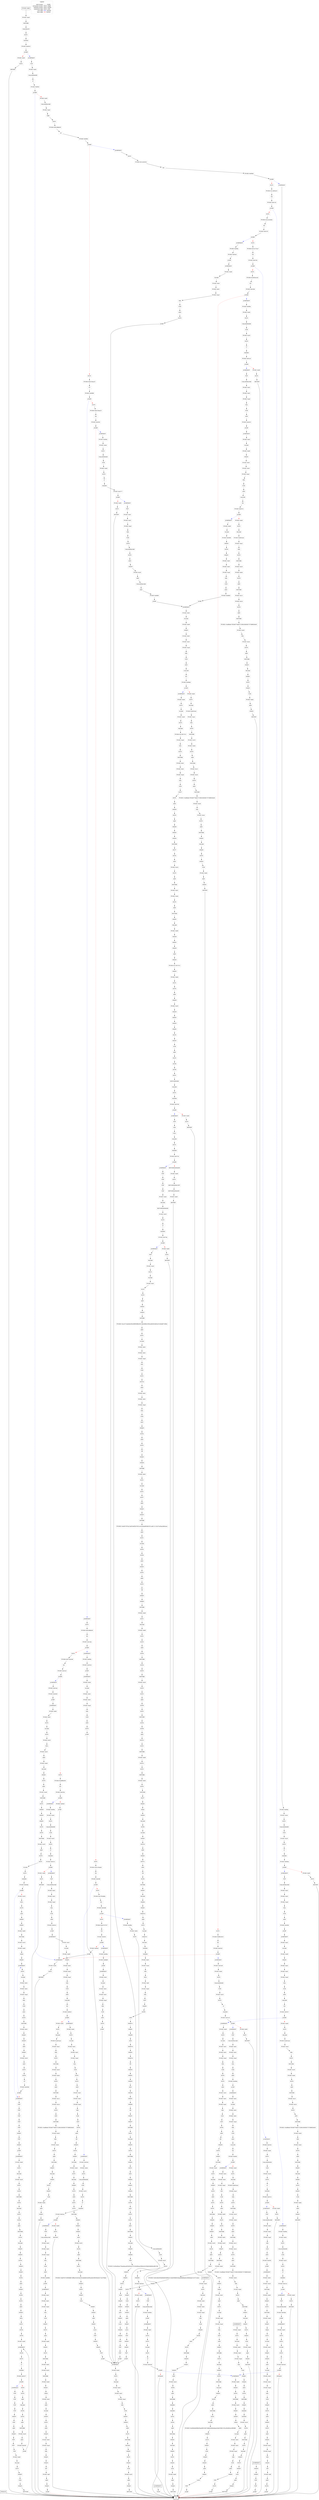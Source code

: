 digraph {
	"node0" [shape="rect",color="black",label=<JUMPDEST>];
	"node1" [shape="rect",color="black",label=<JUMPDEST>];
	"node2" [shape="rect",color="black",label=<INVALID>];
	"node3" [shape="rect",color="black",label=<JUMPDEST>];
	"node4" [shape="rect",color="black",label=<PUSH1 0x80>];
	"node5" [shape="rect",color="black",label=<JUMPDEST>];
	"node6" [shape="rect",color="gray",label=<SSTORE>];
	"node7" [shape="rect",color="gray",label=<PUSH1 0x01>];
	"node8" [shape="rect",color="gray",label=<PUSH21 0x4f6e6c79204f776e65722061636365737369626c65>];
	"node9" [shape="rect",color="gray",label=<PUSH1 0x04>];
	"node10" [shape="rect",color="gray",label=<PUSH1 0x58>];
	"node11" [shape="rect",color="gray",label=<PUSH1 0x01>];
	"node12" [shape="rect",color="gray",label=<PUSH1 0x01>];
	"node13" [shape="rect",color="gray",label=<PUSH1 0x00>];
	"node14" [shape="rect",color="gray",label=<PUSH1 0xe5>];
	"node15" [shape="rect",color="gray",label=<ADD>];
	"node16" [shape="rect",color="gray",label=<DUP1>];
	"node17" [shape="rect",color="gray",label=<PUSH32 0x9c5fdc929e664850489a5116a9269d0244aa90b88ab4c2f40b4eee7a3721efa1>];
	"node18" [shape="rect",color="gray",label=<SLOAD>];
	"node19" [shape="rect",color="gray",label=<DUP3>];
	"node20" [shape="rect",color="gray",label=<DUP8>];
	"node21" [shape="rect",color="gray",label=<AND>];
	"node22" [shape="rect",color="gray",label=<SWAP1>];
	"node23" [shape="rect",color="gray",label=<DUP5>];
	"node24" [shape="rect",color="gray",label=<AND>];
	"node25" [shape="rect",color="gray",label=<DUP2>];
	"node26" [shape="rect",color="gray",label=<PUSH1 0xa0>];
	"node27" [shape="rect",color="gray",label=<PUSH1 0x01>];
	"node28" [shape="rect",color="gray",label=<OR>];
	"node29" [shape="rect",color="gray",label=<SWAP1>];
	"node30" [shape="rect",color="gray",label=<SWAP2>];
	"node31" [shape="rect",color="gray",label=<SSTORE>];
	"node32" [shape="rect",color="gray",label=<DUP1>];
	"node33" [shape="rect",color="gray",label=<MLOAD>];
	"node34" [shape="rect",color="gray",label=<DUP1>];
	"node35" [shape="rect",color="gray",label=<PUSH1 0x40>];
	"node36" [shape="rect",color="gray",label=<DUP3>];
	"node37" [shape="rect",color="gray",label=<ADD>];
	"node38" [shape="rect",color="gray",label=<DUP4>];
	"node39" [shape="rect",color="gray",label=<MSTORE>];
	"node40" [shape="rect",color="gray",label=<DUP4>];
	"node41" [shape="rect",color="gray",label=<DUP3>];
	"node42" [shape="rect",color="gray",label=<MSTORE>];
	"node43" [shape="rect",color="gray",label=<PUSH1 0x01>];
	"node44" [shape="rect",color="gray",label=<PUSH1 0xa0>];
	"node45" [shape="rect",color="gray",label=<DUP3>];
	"node46" [shape="rect",color="gray",label=<DUP2>];
	"node47" [shape="rect",color="gray",label=<PUSH2 0x05c5>];
	"node48" [shape="rect",color="gray",label=<MSTORE>];
	"node49" [shape="rect",color="gray",label=<ADD>];
	"node50" [shape="rect",color="gray",label=<CALLVALUE>];
	"node51" [shape="rect",color="gray",label=<DUP9>];
	"node52" [shape="rect",color="gray",label=<DUP1>];
	"node53" [shape="rect",color="gray",label=<DUP2>];
	"node54" [shape="rect",color="gray",label=<ISZERO>];
	"node55" [shape="rect",color="gray",label=<MSTORE>];
	"node56" [shape="rect",color="gray",label=<DUP4>];
	"node57" [shape="rect",color="gray",label=<PUSH1 0x00>];
	"node58" [shape="rect",color="gray",label=<DUP6>];
	"node59" [shape="rect",color="gray",label=<ADD>];
	"node60" [shape="rect",color="gray",label=<JUMPI>];
	"node61" [shape="rect",color="gray",label=<DUP11>];
	"node62" [shape="rect",color="gray",label=<DUP2>];
	"node63" [shape="rect",color="gray",label=<MSTORE>];
	"node64" [shape="rect",color="gray",label=<DUP1>];
	"node65" [shape="rect",color="gray",label=<REVERT>];
	"node66" [shape="rect",color="gray",label=<JUMPDEST>];
	"node67" [shape="rect",color="gray",label=<PUSH1 0x01>];
	"node68" [shape="rect",color="gray",label=<DUP11>];
	"node69" [shape="rect",color="gray",label=<POP>];
	"node70" [shape="rect",color="gray",label=<DUP2>];
	"node71" [shape="rect",color="gray",label=<MSTORE>];
	"node72" [shape="rect",color="gray",label=<CALLDATASIZE>];
	"node73" [shape="rect",color="gray",label=<LT>];
	"node74" [shape="rect",color="gray",label=<DUP5>];
	"node75" [shape="rect",color="gray",label=<MSTORE>];
	"node76" [shape="rect",color="gray",label=<DUP7>];
	"node77" [shape="rect",color="gray",label=<SWAP1>];
	"node78" [shape="rect",color="gray",label=<JUMPI>];
	"node79" [shape="rect",color="gray",label=<SHA3>];
	"node80" [shape="rect",color="gray",label=<SWAP5>];
	"node81" [shape="rect",color="gray",label=<MLOAD>];
	"node82" [shape="rect",color="gray",label=<CALLDATALOAD>];
	"node83" [shape="rect",color="gray",label=<DUP6>];
	"node84" [shape="rect",color="gray",label=<SLOAD>];
	"node85" [shape="rect",color="gray",label=<SWAP1>];
	"node86" [shape="rect",color="gray",label=<PUSH1 0x01>];
	"node87" [shape="rect",color="gray",label=<SHR>];
	"node88" [shape="rect",color="gray",label=<PUSH1 0x58>];
	"node89" [shape="rect",color="gray",label=<DUP10>];
	"node90" [shape="rect",color="gray",label=<DUP1>];
	"node91" [shape="rect",color="gray",label=<AND>];
	"node92" [shape="rect",color="gray",label=<SWAP1>];
	"node93" [shape="rect",color="gray",label=<DUP11>];
	"node94" [shape="rect",color="gray",label=<AND>];
	"node95" [shape="rect",color="gray",label=<PUSH1 0x20>];
	"node96" [shape="rect",color="gray",label=<OR>];
	"node97" [shape="rect",color="gray",label=<DUP6>];
	"node98" [shape="rect",color="gray",label=<GT>];
	"node99" [shape="rect",color="gray",label=<SSTORE>];
	"node100" [shape="rect",color="gray",label=<SWAP1>];
	"node101" [shape="rect",color="gray",label=<PUSH2 0x00fa>];
	"node102" [shape="rect",color="gray",label=<MLOAD>];
	"node103" [shape="rect",color="gray",label=<SWAP4>];
	"node104" [shape="rect",color="gray",label=<JUMPI>];
	"node105" [shape="rect",color="gray",label=<SWAP1>];
	"node106" [shape="rect",color="gray",label=<DUP1>];
	"node107" [shape="rect",color="gray",label=<SWAP10>];
	"node108" [shape="rect",color="gray",label=<ADD>];
	"node109" [shape="rect",color="gray",label=<DUP1>];
	"node110" [shape="rect",color="gray",label=<SLOAD>];
	"node111" [shape="rect",color="gray",label=<SWAP10>];
	"node112" [shape="rect",color="gray",label=<PUSH1 0x20>];
	"node113" [shape="rect",color="gray",label=<MLOAD>];
	"node114" [shape="rect",color="gray",label=<GT>];
	"node115" [shape="rect",color="gray",label=<PUSH1 0x01>];
	"node116" [shape="rect",color="gray",label=<ISZERO>];
	"node117" [shape="rect",color="gray",label=<ISZERO>];
	"node118" [shape="rect",color="gray",label=<JUMPI>];
	"node119" [shape="rect",color="gray",label=<DUP1>];
	"node120" [shape="rect",color="gray",label=<SHL>];
	"node121" [shape="rect",color="gray",label=<MUL>];
	"node122" [shape="rect",color="gray",label=<PUSH1 0x20>];
	"node123" [shape="rect",color="gray",label=<EQ>];
	"node124" [shape="rect",color="gray",label=<SHL>];
	"node125" [shape="rect",color="gray",label=<NOT>];
	"node126" [shape="rect",color="gray",label=<SWAP5>];
	"node127" [shape="rect",color="gray",label=<JUMPI>];
	"node128" [shape="rect",color="gray",label=<PUSH2 0x076a>];
	"node129" [shape="rect",color="gray",label=<DUP9>];
	"node130" [shape="rect",color="gray",label=<DUP1>];
	"node131" [shape="rect",color="gray",label=<AND>];
	"node132" [shape="rect",color="gray",label=<PUSH1 0xa0>];
	"node133" [shape="rect",color="gray",label=<SWAP11>];
	"node134" [shape="rect",color="gray",label=<SWAP1>];
	"node135" [shape="rect",color="gray",label=<SWAP9>];
	"node136" [shape="rect",color="gray",label=<AND>];
	"node137" [shape="rect",color="gray",label=<SWAP10>];
	"node138" [shape="rect",color="gray",label=<EQ>];
	"node139" [shape="rect",color="gray",label=<SWAP1>];
	"node140" [shape="rect",color="gray",label=<SWAP10>];
	"node141" [shape="rect",color="gray",label=<OR>];
	"node142" [shape="rect",color="gray",label=<SWAP3>];
	"node143" [shape="rect",color="gray",label=<JUMPI>];
	"node144" [shape="rect",color="gray",label=<SWAP1>];
	"node145" [shape="rect",color="gray",label=<DUP1>];
	"node146" [shape="rect",color="gray",label=<SWAP3>];
	"node147" [shape="rect",color="gray",label=<AND>];
	"node148" [shape="rect",color="gray",label=<SWAP6>];
	"node149" [shape="rect",color="gray",label=<SWAP1>];
	"node150" [shape="rect",color="gray",label=<SWAP6>];
	"node151" [shape="rect",color="gray",label=<PUSH1 0x01>];
	"node152" [shape="rect",color="gray",label=<OR>];
	"node153" [shape="rect",color="gray",label=<EQ>];
	"node154" [shape="rect",color="gray",label=<SWAP1>];
	"node155" [shape="rect",color="gray",label=<SWAP7>];
	"node156" [shape="rect",color="gray",label=<SSTORE>];
	"node157" [shape="rect",color="gray",label=<DUP1>];
	"node158" [shape="rect",color="gray",label=<JUMPI>];
	"node159" [shape="rect",color="gray",label=<MLOAD>];
	"node160" [shape="rect",color="gray",label=<DUP1>];
	"node161" [shape="rect",color="gray",label=<SWAP2>];
	"node162" [shape="rect",color="gray",label=<PUSH1 0xa0>];
	"node163" [shape="rect",color="gray",label=<DUP3>];
	"node164" [shape="rect",color="gray",label=<MSTORE>];
	"node165" [shape="rect",color="gray",label=<SWAP5>];
	"node166" [shape="rect",color="gray",label=<DUP2>];
	"node167" [shape="rect",color="gray",label=<PUSH1 0x20>];
	"node168" [shape="rect",color="gray",label=<ADD>];
	"node169" [shape="rect",color="gray",label=<EQ>];
	"node170" [shape="rect",color="gray",label=<PUSH4 0xa89fb282>];
	"node171" [shape="rect",color="gray",label=<SWAP4>];
	"node172" [shape="rect",color="gray",label=<SWAP1>];
	"node173" [shape="rect",color="gray",label=<SWAP4>];
	"node174" [shape="rect",color="gray",label=<MSTORE>];
	"node175" [shape="rect",color="gray",label=<JUMPI>];
	"node176" [shape="rect",color="gray",label=<DUP8>];
	"node177" [shape="rect",color="gray",label=<PUSH21 0x4f6e6c79204f776e65722061636365737369626c65>];
	"node178" [shape="rect",color="gray",label=<AND>];
	"node179" [shape="rect",color="gray",label=<DUP3>];
	"node180" [shape="rect",color="gray",label=<PUSH1 0x01>];
	"node181" [shape="rect",color="gray",label=<DUP5>];
	"node182" [shape="rect",color="gray",label=<JUMP>];
	"node183" [shape="rect",color="gray",label=<PUSH2 0x0357>];
	"node184" [shape="rect",color="gray",label=<ADD>];
	"node185" [shape="rect",color="gray",label=<JUMPDEST>];
	"node186" [shape="rect",color="gray",label=<MSTORE>];
	"node187" [shape="rect",color="gray",label=<DUP1>];
	"node188" [shape="rect",color="gray",label=<SWAP2>];
	"node189" [shape="rect",color="gray",label=<MLOAD>];
	"node190" [shape="rect",color="gray",label=<SWAP3>];
	"node191" [shape="rect",color="gray",label=<SWAP4>];
	"node192" [shape="rect",color="gray",label=<POP>];
	"node193" [shape="rect",color="gray",label=<EQ>];
	"node194" [shape="rect",color="gray",label=<PUSH1 0xa0>];
	"node195" [shape="rect",color="gray",label=<PUSH2 0x020f>];
	"node196" [shape="rect",color="gray",label=<JUMPI>];
	"node197" [shape="rect",color="gray",label=<DUP1>];
	"node198" [shape="rect",color="gray",label=<EQ>];
	"node199" [shape="rect",color="gray",label=<PUSH1 0xa0>];
	"node200" [shape="rect",color="gray",label=<JUMPI>];
	"node201" [shape="rect",color="gray",label=<PUSH1 0x20>];
	"node202" [shape="rect",color="gray",label=<DUP1>];
	"node203" [shape="rect",color="gray",label=<PUSH1 0x15>];
	"node204" [shape="rect",color="gray",label=<EQ>];
	"node205" [shape="rect",color="gray",label=<JUMPI>];
	"node206" [shape="rect",color="gray",label=<JUMP>];
	"node207" [shape="rect",color="gray",label=<JUMPDEST>];
	"node208" [shape="rect",color="gray",label=<DUP1>];
	"node209" [shape="rect",color="gray",label=<SWAP3>];
	"node210" [shape="rect",color="gray",label=<SWAP1>];
	"node211" [shape="rect",color="gray",label=<DUP2>];
	"node212" [shape="rect",color="gray",label=<PUSH1 0x40>];
	"node213" [shape="rect",color="gray",label=<SWAP1>];
	"node214" [shape="rect",color="gray",label=<SUB>];
	"node215" [shape="rect",color="gray",label=<SWAP1>];
	"node216" [shape="rect",color="gray",label=<EQ>];
	"node217" [shape="rect",color="gray",label=<SWAP2>];
	"node218" [shape="rect",color="gray",label=<ADD>];
	"node219" [shape="rect",color="gray",label=<SWAP1>];
	"node220" [shape="rect",color="gray",label=<LOG1>];
	"node221" [shape="rect",color="gray",label=<JUMPI>];
	"node222" [shape="rect",color="gray",label=<SWAP4>];
	"node223" [shape="rect",color="gray",label=<DUP1>];
	"node224" [shape="rect",color="gray",label=<SWAP3>];
	"node225" [shape="rect",color="gray",label=<POP>];
	"node226" [shape="rect",color="gray",label=<POP>];
	"node227" [shape="rect",color="gray",label=<PUSH1 0x24>];
	"node228" [shape="rect",color="gray",label=<POP>];
	"node229" [shape="rect",color="gray",label=<PUSH1 0x05>];
	"node230" [shape="rect",color="gray",label=<JUMP>];
	"node231" [shape="rect",color="gray",label=<JUMPDEST>];
	"node232" [shape="rect",color="gray",label=<EQ>];
	"node233" [shape="rect",color="gray",label=<PUSH2 0x018d>];
	"node234" [shape="rect",color="gray",label=<PUSH1 0x01>];
	"node235" [shape="rect",color="gray",label=<JUMPI>];
	"node236" [shape="rect",color="gray",label=<PUSH1 0x01>];
	"node237" [shape="rect",color="gray",label=<DUP1>];
	"node238" [shape="rect",color="gray",label=<SHL>];
	"node239" [shape="rect",color="gray",label=<SUB>];
	"node240" [shape="rect",color="gray",label=<SWAP1>];
	"node241" [shape="rect",color="gray",label=<DUP2>];
	"node242" [shape="rect",color="gray",label=<AND>];
	"node243" [shape="rect",color="gray",label=<EQ>];
	"node244" [shape="rect",color="gray",label=<SWAP1>];
	"node245" [shape="rect",color="gray",label=<DUP2>];
	"node246" [shape="rect",color="gray",label=<JUMPI>];
	"node247" [shape="rect",color="gray",label=<MSTORE>];
	"node248" [shape="rect",color="gray",label=<DUP1>];
	"node249" [shape="rect",color="gray",label=<MSTORE>];
	"node250" [shape="rect",color="gray",label=<EQ>];
	"node251" [shape="rect",color="gray",label=<SWAP1>];
	"node252" [shape="rect",color="gray",label=<PUSH2 0x02fd>];
	"node253" [shape="rect",color="gray",label=<SHA3>];
	"node254" [shape="rect",color="gray",label=<JUMPI>];
	"node255" [shape="rect",color="gray",label=<DUP1>];
	"node256" [shape="rect",color="gray",label=<ADD>];
	"node257" [shape="rect",color="gray",label=<SLOAD>];
	"node258" [shape="rect",color="gray",label=<SWAP1>];
	"node259" [shape="rect",color="gray",label=<DUP2>];
	"node260" [shape="rect",color="gray",label=<AND>];
	"node261" [shape="rect",color="gray",label=<SWAP2>];
	"node262" [shape="rect",color="gray",label=<EQ>];
	"node263" [shape="rect",color="gray",label=<PUSH1 0x01>];
	"node264" [shape="rect",color="gray",label=<JUMPI>];
	"node265" [shape="rect",color="gray",label=<SHL>];
	"node266" [shape="rect",color="gray",label=<DUP1>];
	"node267" [shape="rect",color="gray",label=<SWAP1>];
	"node268" [shape="rect",color="gray",label=<SWAP2>];
	"node269" [shape="rect",color="gray",label=<PUSH1 0xa0>];
	"node270" [shape="rect",color="gray",label=<DIV>];
	"node271" [shape="rect",color="gray",label=<AND>];
	"node272" [shape="rect",color="gray",label=<EQ>];
	"node273" [shape="rect",color="gray",label=<PUSH1 0x01>];
	"node274" [shape="rect",color="gray",label=<SWAP1>];
	"node275" [shape="rect",color="gray",label=<JUMP>];
	"node276" [shape="rect",color="gray",label=<JUMPDEST>];
	"node277" [shape="rect",color="gray",label=<JUMPI>];
	"node278" [shape="rect",color="gray",label=<JUMPDEST>];
	"node279" [shape="rect",color="gray",label=<DUP2>];
	"node280" [shape="rect",color="gray",label=<DUP2>];
	"node281" [shape="rect",color="gray",label=<SLOAD>];
	"node282" [shape="rect",color="gray",label=<DUP1>];
	"node283" [shape="rect",color="gray",label=<DUP2>];
	"node284" [shape="rect",color="gray",label=<REVERT>];
	"node285" [shape="rect",color="gray",label=<PUSH2 0x03f1>];
	"node286" [shape="rect",color="gray",label=<PUSH1 0x20>];
	"node287" [shape="rect",color="gray",label=<LT>];
	"node288" [shape="rect",color="gray",label=<PUSH2 0x00fa>];
	"node289" [shape="rect",color="gray",label=<JUMPDEST>];
	"node290" [shape="rect",color="gray",label=<PUSH21 0x4f6e6c79204f776e65722061636365737369626c65>];
	"node291" [shape="rect",color="gray",label=<PUSH1 0x24>];
	"node292" [shape="rect",color="gray",label=<JUMPI>];
	"node293" [shape="rect",color="gray",label=<PUSH1 0x01>];
	"node294" [shape="rect",color="gray",label=<INVALID>];
	"node295" [shape="rect",color="gray",label=<JUMPDEST>];
	"node296" [shape="rect",color="gray",label=<DUP1>];
	"node297" [shape="rect",color="gray",label=<CALLDATASIZE>];
	"node298" [shape="rect",color="gray",label=<SUB>];
	"node299" [shape="rect",color="gray",label=<SLOAD>];
	"node300" [shape="rect",color="gray",label=<DUP2>];
	"node301" [shape="rect",color="gray",label=<LT>];
	"node302" [shape="rect",color="gray",label=<ISZERO>];
	"node303" [shape="rect",color="gray",label=<PUSH1 0x20>];
	"node304" [shape="rect",color="gray",label=<SHL>];
	"node305" [shape="rect",color="gray",label=<PUSH2 0x013b>];
	"node306" [shape="rect",color="gray",label=<SUB>];
	"node307" [shape="rect",color="gray",label=<JUMPI>];
	"node308" [shape="rect",color="gray",label=<AND>];
	"node309" [shape="rect",color="gray",label=<DUP2>];
	"node310" [shape="rect",color="gray",label=<JUMP>];
	"node311" [shape="rect",color="gray",label=<DUP1>];
	"node312" [shape="rect",color="gray",label=<REVERT>];
	"node313" [shape="rect",color="gray",label=<JUMPDEST>];
	"node314" [shape="rect",color="gray",label=<POP>];
	"node315" [shape="rect",color="gray",label=<CALLDATALOAD>];
	"node316" [shape="rect",color="gray",label=<PUSH2 0x06dd>];
	"node317" [shape="rect",color="gray",label=<PUSH1 0x00>];
	"node318" [shape="rect",color="gray",label=<PUSH2 0x0151>];
	"node319" [shape="rect",color="gray",label=<SHL>];
	"node320" [shape="rect",color="gray",label=<SUB>];
	"node321" [shape="rect",color="gray",label=<AND>];
	"node322" [shape="rect",color="gray",label=<PUSH1 0x20>];
	"node323" [shape="rect",color="gray",label=<JUMP>];
	"node324" [shape="rect",color="gray",label=<JUMPDEST>];
	"node325" [shape="rect",color="gray",label=<PUSH1 0x20>];
	"node326" [shape="rect",color="gray",label=<PUSH1 0xe5>];
	"node327" [shape="rect",color="gray",label=<DUP1>];
	"node328" [shape="rect",color="gray",label=<PUSH1 0x20>];
	"node329" [shape="rect",color="gray",label=<MLOAD>];
	"node330" [shape="rect",color="gray",label=<SHL>];
	"node331" [shape="rect",color="gray",label=<PUSH2 0x00cf>];
	"node332" [shape="rect",color="gray",label=<SUB>];
	"node333" [shape="rect",color="gray",label=<SWAP1>];
	"node334" [shape="rect",color="gray",label=<SWAP3>];
	"node335" [shape="rect",color="gray",label=<AND>];
	"node336" [shape="rect",color="gray",label=<PUSH1 0x04>];
	"node337" [shape="rect",color="gray",label=<DUP3>];
	"node338" [shape="rect",color="gray",label=<MSTORE>];
	"node339" [shape="rect",color="gray",label=<MLOAD>];
	"node340" [shape="rect",color="gray",label=<PUSH1 0x00>];
	"node341" [shape="rect",color="gray",label=<PUSH1 0x01>];
	"node342" [shape="rect",color="gray",label=<SWAP1>];
	"node343" [shape="rect",color="gray",label=<DUP2>];
	"node344" [shape="rect",color="gray",label=<SWAP1>];
	"node345" [shape="rect",color="gray",label=<SUB>];
	"node346" [shape="rect",color="gray",label=<ADD>];
	"node347" [shape="rect",color="gray",label=<SWAP1>];
	"node348" [shape="rect",color="gray",label=<PUSH1 0x40>];
	"node349" [shape="rect",color="gray",label=<RETURN>];
	"node350" [shape="rect",color="gray",label=<JUMPDEST>];
	"node351" [shape="rect",color="gray",label=<DUP1>];
	"node352" [shape="rect",color="gray",label=<CALLDATASIZE>];
	"node353" [shape="rect",color="gray",label=<SUB>];
	"node354" [shape="rect",color="gray",label=<DUP2>];
	"node355" [shape="rect",color="gray",label=<LT>];
	"node356" [shape="rect",color="gray",label=<ISZERO>];
	"node357" [shape="rect",color="gray",label=<JUMPI>];
	"node358" [shape="rect",color="gray",label=<PUSH2 0x0423>];
	"node359" [shape="rect",color="gray",label=<DUP1>];
	"node360" [shape="rect",color="gray",label=<REVERT>];
	"node361" [shape="rect",color="gray",label=<JUMPDEST>];
	"node362" [shape="rect",color="gray",label=<POP>];
	"node363" [shape="rect",color="gray",label=<PUSH2 0x01a3>];
	"node364" [shape="rect",color="gray",label=<CALLDATALOAD>];
	"node365" [shape="rect",color="gray",label=<PUSH1 0x00>];
	"node366" [shape="rect",color="gray",label=<JUMP>];
	"node367" [shape="rect",color="gray",label=<JUMPDEST>];
	"node368" [shape="rect",color="gray",label=<PUSH1 0x15>];
	"node369" [shape="rect",color="gray",label=<PUSH1 0xff>];
	"node370" [shape="rect",color="gray",label=<JUMP>];
	"node371" [shape="rect",color="gray",label=<JUMPDEST>];
	"node372" [shape="rect",color="gray",label=<DUP1>];
	"node373" [shape="rect",color="gray",label=<PUSH1 0xa0>];
	"node374" [shape="rect",color="gray",label=<CALLDATASIZE>];
	"node375" [shape="rect",color="gray",label=<PUSH1 0xa0>];
	"node376" [shape="rect",color="gray",label=<SUB>];
	"node377" [shape="rect",color="gray",label=<DUP2>];
	"node378" [shape="rect",color="gray",label=<LT>];
	"node379" [shape="rect",color="gray",label=<ISZERO>];
	"node380" [shape="rect",color="gray",label=<PUSH2 0x089d>];
	"node381" [shape="rect",color="gray",label=<JUMPI>];
	"node382" [shape="rect",color="gray",label=<PUSH4 0xe792dd8a>];
	"node383" [shape="rect",color="gray",label=<DUP1>];
	"node384" [shape="rect",color="gray",label=<REVERT>];
	"node385" [shape="rect",color="gray",label=<JUMPDEST>];
	"node386" [shape="rect",color="gray",label=<POP>];
	"node387" [shape="rect",color="gray",label=<CALLDATALOAD>];
	"node388" [shape="rect",color="gray",label=<PUSH1 0x20>];
	"node389" [shape="rect",color="gray",label=<SHL>];
	"node390" [shape="rect",color="gray",label=<SUB>];
	"node391" [shape="rect",color="gray",label=<AND>];
	"node392" [shape="rect",color="gray",label=<JUMP>];
	"node393" [shape="rect",color="gray",label=<PUSH1 0x44>];
	"node394" [shape="rect",color="gray",label=<DUP1>];
	"node395" [shape="rect",color="gray",label=<MLOAD>];
	"node396" [shape="rect",color="gray",label=<SHL>];
	"node397" [shape="rect",color="gray",label=<SUB>];
	"node398" [shape="rect",color="gray",label=<SWAP5>];
	"node399" [shape="rect",color="gray",label=<DUP6>];
	"node400" [shape="rect",color="gray",label=<AND>];
	"node401" [shape="rect",color="gray",label=<DUP2>];
	"node402" [shape="rect",color="gray",label=<MSTORE>];
	"node403" [shape="rect",color="gray",label=<SWAP3>];
	"node404" [shape="rect",color="gray",label=<SWAP1>];
	"node405" [shape="rect",color="gray",label=<SWAP4>];
	"node406" [shape="rect",color="gray",label=<AND>];
	"node407" [shape="rect",color="gray",label=<DUP4>];
	"node408" [shape="rect",color="gray",label=<PUSH1 0x01>];
	"node409" [shape="rect",color="gray",label=<ADD>];
	"node410" [shape="rect",color="gray",label=<MSTORE>];
	"node411" [shape="rect",color="gray",label=<ISZERO>];
	"node412" [shape="rect",color="gray",label=<ISZERO>];
	"node413" [shape="rect",color="gray",label=<DUP2>];
	"node414" [shape="rect",color="gray",label=<DUP4>];
	"node415" [shape="rect",color="gray",label=<ADD>];
	"node416" [shape="rect",color="gray",label=<MSTORE>];
	"node417" [shape="rect",color="gray",label=<SWAP1>];
	"node418" [shape="rect",color="gray",label=<MLOAD>];
	"node419" [shape="rect",color="gray",label=<SWAP1>];
	"node420" [shape="rect",color="gray",label=<DUP2>];
	"node421" [shape="rect",color="gray",label=<SWAP1>];
	"node422" [shape="rect",color="gray",label=<SUB>];
	"node423" [shape="rect",color="gray",label=<ADD>];
	"node424" [shape="rect",color="gray",label=<SWAP1>];
	"node425" [shape="rect",color="gray",label=<PUSH1 0x01>];
	"node426" [shape="rect",color="gray",label=<RETURN>];
	"node427" [shape="rect",color="gray",label=<PUSH1 0x04>];
	"node428" [shape="rect",color="gray",label=<JUMPDEST>];
	"node429" [shape="rect",color="gray",label=<PUSH32 0x4940eb906b59aa00b7e657dd8cfc84b4deae54e6108d1191a26c845a2cff2686>];
	"node430" [shape="rect",color="gray",label=<PUSH1 0x64>];
	"node431" [shape="rect",color="gray",label=<PUSH1 0xa0>];
	"node432" [shape="rect",color="gray",label=<DUP1>];
	"node433" [shape="rect",color="gray",label=<PUSH1 0x04>];
	"node434" [shape="rect",color="gray",label=<CALLDATASIZE>];
	"node435" [shape="rect",color="gray",label=<SUB>];
	"node436" [shape="rect",color="gray",label=<PUSH1 0x64>];
	"node437" [shape="rect",color="gray",label=<DUP2>];
	"node438" [shape="rect",color="gray",label=<LT>];
	"node439" [shape="rect",color="gray",label=<PUSH1 0xa0>];
	"node440" [shape="rect",color="gray",label=<ISZERO>];
	"node441" [shape="rect",color="gray",label=<PUSH1 0x01>];
	"node442" [shape="rect",color="gray",label=<JUMPI>];
	"node443" [shape="rect",color="gray",label=<DUP1>];
	"node444" [shape="rect",color="gray",label=<REVERT>];
	"node445" [shape="rect",color="gray",label=<JUMPDEST>];
	"node446" [shape="rect",color="gray",label=<POP>];
	"node447" [shape="rect",color="gray",label=<CALLDATALOAD>];
	"node448" [shape="rect",color="gray",label=<PUSH1 0x20>];
	"node449" [shape="rect",color="gray",label=<SHL>];
	"node450" [shape="rect",color="gray",label=<SUB>];
	"node451" [shape="rect",color="gray",label=<AND>];
	"node452" [shape="rect",color="gray",label=<JUMP>];
	"node453" [shape="rect",color="gray",label=<JUMPDEST>];
	"node454" [shape="rect",color="gray",label=<PUSH1 0x01>];
	"node455" [shape="rect",color="gray",label=<PUSH1 0x40>];
	"node456" [shape="rect",color="gray",label=<DUP1>];
	"node457" [shape="rect",color="gray",label=<CALLDATASIZE>];
	"node458" [shape="rect",color="gray",label=<SUB>];
	"node459" [shape="rect",color="gray",label=<DUP2>];
	"node460" [shape="rect",color="gray",label=<PUSH1 0x04>];
	"node461" [shape="rect",color="gray",label=<LT>];
	"node462" [shape="rect",color="gray",label=<ISZERO>];
	"node463" [shape="rect",color="gray",label=<PUSH1 0xe0>];
	"node464" [shape="rect",color="gray",label=<JUMPI>];
	"node465" [shape="rect",color="gray",label=<PUSH1 0xa0>];
	"node466" [shape="rect",color="gray",label=<DUP1>];
	"node467" [shape="rect",color="gray",label=<REVERT>];
	"node468" [shape="rect",color="gray",label=<JUMPDEST>];
	"node469" [shape="rect",color="gray",label=<POP>];
	"node470" [shape="rect",color="gray",label=<CALLDATALOAD>];
	"node471" [shape="rect",color="gray",label=<SHL>];
	"node472" [shape="rect",color="gray",label=<SUB>];
	"node473" [shape="rect",color="gray",label=<AND>];
	"node474" [shape="rect",color="gray",label=<PUSH2 0x02f5>];
	"node475" [shape="rect",color="gray",label=<PUSH32 0x405787fa12a823e0f2b7631cc41b3ba8828b3321ca811111fa75cd3aa3bb5ace>];
	"node476" [shape="rect",color="gray",label=<JUMP>];
	"node477" [shape="rect",color="gray",label=<STOP>];
	"node478" [shape="rect",color="gray",label=<PUSH1 0x01>];
	"node479" [shape="rect",color="gray",label=<JUMPDEST>];
	"node480" [shape="rect",color="gray",label=<PUSH4 0x1c805e51>];
	"node481" [shape="rect",color="gray",label=<JUMP>];
	"node482" [shape="rect",color="gray",label=<JUMPDEST>];
	"node483" [shape="rect",color="gray",label=<PUSH3 0x461bcd>];
	"node484" [shape="rect",color="gray",label=<PUSH1 0x01>];
	"node485" [shape="rect",color="gray",label=<JUMP>];
	"node486" [shape="rect",color="gray",label=<JUMPDEST>];
	"node487" [shape="rect",color="gray",label=<DUP1>];
	"node488" [shape="rect",color="gray",label=<MLOAD>];
	"node489" [shape="rect",color="gray",label=<DUP1>];
	"node490" [shape="rect",color="gray",label=<DUP3>];
	"node491" [shape="rect",color="gray",label=<MSTORE>];
	"node492" [shape="rect",color="gray",label=<DUP4>];
	"node493" [shape="rect",color="gray",label=<MLOAD>];
	"node494" [shape="rect",color="gray",label=<PUSH1 0x02>];
	"node495" [shape="rect",color="gray",label=<DUP2>];
	"node496" [shape="rect",color="gray",label=<DUP4>];
	"node497" [shape="rect",color="gray",label=<ADD>];
	"node498" [shape="rect",color="gray",label=<MSTORE>];
	"node499" [shape="rect",color="gray",label=<PUSH1 0x40>];
	"node500" [shape="rect",color="gray",label=<DUP4>];
	"node501" [shape="rect",color="gray",label=<MLOAD>];
	"node502" [shape="rect",color="gray",label=<SWAP2>];
	"node503" [shape="rect",color="gray",label=<PUSH1 0x40>];
	"node504" [shape="rect",color="gray",label=<SWAP3>];
	"node505" [shape="rect",color="gray",label=<DUP4>];
	"node506" [shape="rect",color="gray",label=<SWAP3>];
	"node507" [shape="rect",color="gray",label=<SWAP1>];
	"node508" [shape="rect",color="gray",label=<DUP4>];
	"node509" [shape="rect",color="gray",label=<ADD>];
	"node510" [shape="rect",color="gray",label=<SWAP2>];
	"node511" [shape="rect",color="gray",label=<DUP6>];
	"node512" [shape="rect",color="gray",label=<PUSH1 0x01>];
	"node513" [shape="rect",color="gray",label=<DUP2>];
	"node514" [shape="rect",color="gray",label=<ADD>];
	"node515" [shape="rect",color="gray",label=<PUSH2 0x01eb>];
	"node516" [shape="rect",color="gray",label=<SWAP2>];
	"node517" [shape="rect",color="gray",label=<MUL>];
	"node518" [shape="rect",color="gray",label=<DUP1>];
	"node519" [shape="rect",color="gray",label=<DUP4>];
	"node520" [shape="rect",color="gray",label=<PUSH1 0x40>];
	"node521" [shape="rect",color="gray",label=<DUP4>];
	"node522" [shape="rect",color="gray",label=<JUMPDEST>];
	"node523" [shape="rect",color="gray",label=<DUP4>];
	"node524" [shape="rect",color="gray",label=<DUP2>];
	"node525" [shape="rect",color="gray",label=<LT>];
	"node526" [shape="rect",color="gray",label=<ISZERO>];
	"node527" [shape="rect",color="gray",label=<PUSH2 0x028f>];
	"node528" [shape="rect",color="gray",label=<JUMPI>];
	"node529" [shape="rect",color="gray",label=<DUP2>];
	"node530" [shape="rect",color="gray",label=<DUP2>];
	"node531" [shape="rect",color="gray",label=<ADD>];
	"node532" [shape="rect",color="gray",label=<MLOAD>];
	"node533" [shape="rect",color="gray",label=<DUP4>];
	"node534" [shape="rect",color="gray",label=<DUP3>];
	"node535" [shape="rect",color="gray",label=<ADD>];
	"node536" [shape="rect",color="gray",label=<MSTORE>];
	"node537" [shape="rect",color="gray",label=<ADD>];
	"node538" [shape="rect",color="gray",label=<JUMP>];
	"node539" [shape="rect",color="gray",label=<PUSH1 0xa0>];
	"node540" [shape="rect",color="gray",label=<JUMPDEST>];
	"node541" [shape="rect",color="gray",label=<PUSH1 0x01>];
	"node542" [shape="rect",color="gray",label=<POP>];
	"node543" [shape="rect",color="gray",label=<POP>];
	"node544" [shape="rect",color="gray",label=<PUSH1 0x00>];
	"node545" [shape="rect",color="gray",label=<POP>];
	"node546" [shape="rect",color="gray",label=<POP>];
	"node547" [shape="rect",color="gray",label=<SWAP1>];
	"node548" [shape="rect",color="gray",label=<POP>];
	"node549" [shape="rect",color="gray",label=<ADD>];
	"node550" [shape="rect",color="gray",label=<PUSH1 0x01>];
	"node551" [shape="rect",color="gray",label=<SWAP3>];
	"node552" [shape="rect",color="gray",label=<POP>];
	"node553" [shape="rect",color="gray",label=<PUSH1 0x04>];
	"node554" [shape="rect",color="gray",label=<POP>];
	"node555" [shape="rect",color="gray",label=<POP>];
	"node556" [shape="rect",color="gray",label=<MLOAD>];
	"node557" [shape="rect",color="gray",label=<DUP1>];
	"node558" [shape="rect",color="gray",label=<SWAP2>];
	"node559" [shape="rect",color="gray",label=<SUB>];
	"node560" [shape="rect",color="gray",label=<SWAP1>];
	"node561" [shape="rect",color="gray",label=<RETURN>];
	"node562" [shape="rect",color="gray",label=<JUMPDEST>];
	"node563" [shape="rect",color="gray",label=<PUSH1 0x64>];
	"node564" [shape="rect",color="gray",label=<DUP1>];
	"node565" [shape="rect",color="gray",label=<PUSH1 0x01>];
	"node566" [shape="rect",color="gray",label=<CALLDATASIZE>];
	"node567" [shape="rect",color="gray",label=<PUSH1 0x01>];
	"node568" [shape="rect",color="gray",label=<SUB>];
	"node569" [shape="rect",color="gray",label=<PUSH1 0x01>];
	"node570" [shape="rect",color="gray",label=<DUP2>];
	"node571" [shape="rect",color="gray",label=<LT>];
	"node572" [shape="rect",color="gray",label=<PUSH1 0x00>];
	"node573" [shape="rect",color="gray",label=<ISZERO>];
	"node574" [shape="rect",color="gray",label=<JUMPI>];
	"node575" [shape="rect",color="gray",label=<DUP1>];
	"node576" [shape="rect",color="gray",label=<REVERT>];
	"node577" [shape="rect",color="gray",label=<JUMPDEST>];
	"node578" [shape="rect",color="gray",label=<PUSH1 0xa0>];
	"node579" [shape="rect",color="gray",label=<POP>];
	"node580" [shape="rect",color="gray",label=<PUSH3 0x461bcd>];
	"node581" [shape="rect",color="gray",label=<CALLDATALOAD>];
	"node582" [shape="rect",color="gray",label=<SHL>];
	"node583" [shape="rect",color="gray",label=<SUB>];
	"node584" [shape="rect",color="gray",label=<AND>];
	"node585" [shape="rect",color="gray",label=<PUSH2 0x00fa>];
	"node586" [shape="rect",color="gray",label=<JUMP>];
	"node587" [shape="rect",color="gray",label=<JUMPDEST>];
	"node588" [shape="rect",color="gray",label=<PUSH2 0x00cf>];
	"node589" [shape="rect",color="gray",label=<PUSH2 0x0010>];
	"node590" [shape="rect",color="gray",label=<DUP1>];
	"node591" [shape="rect",color="gray",label=<PUSH4 0x81d6bb50>];
	"node592" [shape="rect",color="gray",label=<CALLDATASIZE>];
	"node593" [shape="rect",color="gray",label=<SUB>];
	"node594" [shape="rect",color="gray",label=<PUSH2 0x0133>];
	"node595" [shape="rect",color="gray",label=<DUP2>];
	"node596" [shape="rect",color="gray",label=<LT>];
	"node597" [shape="rect",color="gray",label=<ISZERO>];
	"node598" [shape="rect",color="gray",label=<PUSH1 0x01>];
	"node599" [shape="rect",color="gray",label=<JUMPI>];
	"node600" [shape="rect",color="gray",label=<DUP1>];
	"node601" [shape="rect",color="gray",label=<REVERT>];
	"node602" [shape="rect",color="gray",label=<JUMPDEST>];
	"node603" [shape="rect",color="gray",label=<PUSH4 0xb224ea23>];
	"node604" [shape="rect",color="gray",label=<POP>];
	"node605" [shape="rect",color="gray",label=<PUSH1 0x01>];
	"node606" [shape="rect",color="gray",label=<SHL>];
	"node607" [shape="rect",color="gray",label=<SUB>];
	"node608" [shape="rect",color="gray",label=<DUP2>];
	"node609" [shape="rect",color="gray",label=<CALLDATALOAD>];
	"node610" [shape="rect",color="gray",label=<DUP2>];
	"node611" [shape="rect",color="gray",label=<PUSH1 0x01>];
	"node612" [shape="rect",color="gray",label=<AND>];
	"node613" [shape="rect",color="gray",label=<PUSH1 0x24>];
	"node614" [shape="rect",color="gray",label=<SWAP2>];
	"node615" [shape="rect",color="gray",label=<PUSH4 0x15cc6c3d>];
	"node616" [shape="rect",color="gray",label=<ADD>];
	"node617" [shape="rect",color="gray",label=<CALLDATALOAD>];
	"node618" [shape="rect",color="gray",label=<AND>];
	"node619" [shape="rect",color="gray",label=<JUMP>];
	"node620" [shape="rect",color="gray",label=<JUMPDEST>];
	"node621" [shape="rect",color="gray",label=<PUSH1 0xa0>];
	"node622" [shape="rect",color="gray",label=<DUP1>];
	"node623" [shape="rect",color="gray",label=<CALLDATASIZE>];
	"node624" [shape="rect",color="gray",label=<SUB>];
	"node625" [shape="rect",color="gray",label=<DUP2>];
	"node626" [shape="rect",color="gray",label=<LT>];
	"node627" [shape="rect",color="gray",label=<ISZERO>];
	"node628" [shape="rect",color="gray",label=<JUMPI>];
	"node629" [shape="rect",color="gray",label=<PUSH2 0x01e3>];
	"node630" [shape="rect",color="gray",label=<DUP1>];
	"node631" [shape="rect",color="gray",label=<REVERT>];
	"node632" [shape="rect",color="gray",label=<JUMPDEST>];
	"node633" [shape="rect",color="gray",label=<POP>];
	"node634" [shape="rect",color="gray",label=<PUSH1 0x01>];
	"node635" [shape="rect",color="gray",label=<CALLDATALOAD>];
	"node636" [shape="rect",color="gray",label=<PUSH1 0x20>];
	"node637" [shape="rect",color="gray",label=<SHL>];
	"node638" [shape="rect",color="gray",label=<SUB>];
	"node639" [shape="rect",color="gray",label=<AND>];
	"node640" [shape="rect",color="gray",label=<JUMP>];
	"node641" [shape="rect",color="gray",label=<DUP1>];
	"node642" [shape="rect",color="gray",label=<MLOAD>];
	"node643" [shape="rect",color="gray",label=<PUSH2 0x0277>];
	"node644" [shape="rect",color="gray",label=<SHL>];
	"node645" [shape="rect",color="gray",label=<SUB>];
	"node646" [shape="rect",color="gray",label=<SWAP1>];
	"node647" [shape="rect",color="gray",label=<PUSH1 0x00>];
	"node648" [shape="rect",color="gray",label=<SWAP4>];
	"node649" [shape="rect",color="gray",label=<PUSH2 0x047d>];
	"node650" [shape="rect",color="gray",label=<AND>];
	"node651" [shape="rect",color="gray",label=<DUP4>];
	"node652" [shape="rect",color="gray",label=<MSTORE>];
	"node653" [shape="rect",color="gray",label=<SWAP1>];
	"node654" [shape="rect",color="gray",label=<ISZERO>];
	"node655" [shape="rect",color="gray",label=<ISZERO>];
	"node656" [shape="rect",color="gray",label=<DUP4>];
	"node657" [shape="rect",color="gray",label=<ADD>];
	"node658" [shape="rect",color="gray",label=<MSTORE>];
	"node659" [shape="rect",color="gray",label=<DUP1>];
	"node660" [shape="rect",color="gray",label=<MLOAD>];
	"node661" [shape="rect",color="gray",label=<SWAP2>];
	"node662" [shape="rect",color="gray",label=<DUP3>];
	"node663" [shape="rect",color="gray",label=<SWAP1>];
	"node664" [shape="rect",color="gray",label=<SUB>];
	"node665" [shape="rect",color="gray",label=<ADD>];
	"node666" [shape="rect",color="gray",label=<SWAP1>];
	"node667" [shape="rect",color="gray",label=<RETURN>];
	"node668" [shape="rect",color="gray",label=<JUMPDEST>];
	"node669" [shape="rect",color="gray",label=<DUP1>];
	"node670" [shape="rect",color="gray",label=<CALLDATASIZE>];
	"node671" [shape="rect",color="gray",label=<SUB>];
	"node672" [shape="rect",color="gray",label=<PUSH1 0x01>];
	"node673" [shape="rect",color="gray",label=<DUP2>];
	"node674" [shape="rect",color="gray",label=<LT>];
	"node675" [shape="rect",color="gray",label=<ISZERO>];
	"node676" [shape="rect",color="gray",label=<PUSH1 0x01>];
	"node677" [shape="rect",color="gray",label=<JUMPI>];
	"node678" [shape="rect",color="gray",label=<PUSH1 0x04>];
	"node679" [shape="rect",color="gray",label=<DUP1>];
	"node680" [shape="rect",color="gray",label=<REVERT>];
	"node681" [shape="rect",color="gray",label=<PUSH1 0x01>];
	"node682" [shape="rect",color="gray",label=<PUSH1 0x20>];
	"node683" [shape="rect",color="gray",label=<JUMPDEST>];
	"node684" [shape="rect",color="gray",label=<POP>];
	"node685" [shape="rect",color="gray",label=<CALLDATALOAD>];
	"node686" [shape="rect",color="gray",label=<JUMP>];
	"node687" [shape="rect",color="gray",label=<JUMPDEST>];
	"node688" [shape="rect",color="gray",label=<PUSH1 0x00>];
	"node689" [shape="rect",color="gray",label=<PUSH32 0x39e4fba473bee8eaa003d03e0707c05d0feae5f9b0e3d1f6b8566694c6ffc786>];
	"node690" [shape="rect",color="gray",label=<JUMP>];
	"node691" [shape="rect",color="gray",label=<JUMPDEST>];
	"node692" [shape="rect",color="gray",label=<PUSH1 0x01>];
	"node693" [shape="rect",color="gray",label=<SLOAD>];
	"node694" [shape="rect",color="gray",label=<SWAP1>];
	"node695" [shape="rect",color="gray",label=<PUSH1 0xff>];
	"node696" [shape="rect",color="gray",label=<PUSH1 0x40>];
	"node697" [shape="rect",color="gray",label=<SHL>];
	"node698" [shape="rect",color="gray",label=<PUSH1 0xe5>];
	"node699" [shape="rect",color="gray",label=<SUB>];
	"node700" [shape="rect",color="gray",label=<AND>];
	"node701" [shape="rect",color="gray",label=<CALLER>];
	"node702" [shape="rect",color="gray",label=<EQ>];
	"node703" [shape="rect",color="gray",label=<JUMPI>];
	"node704" [shape="rect",color="gray",label=<PUSH2 0x00d4>];
	"node705" [shape="rect",color="gray",label=<PUSH1 0x20>];
	"node706" [shape="rect",color="gray",label=<DUP1>];
	"node707" [shape="rect",color="gray",label=<MLOAD>];
	"node708" [shape="rect",color="gray",label=<PUSH2 0x02b5>];
	"node709" [shape="rect",color="gray",label=<PUSH1 0xa0>];
	"node710" [shape="rect",color="gray",label=<SHL>];
	"node711" [shape="rect",color="gray",label=<PUSH1 0x01>];
	"node712" [shape="rect",color="gray",label=<DUP2>];
	"node713" [shape="rect",color="gray",label=<MSTORE>];
	"node714" [shape="rect",color="gray",label=<PUSH1 0x00>];
	"node715" [shape="rect",color="gray",label=<DUP3>];
	"node716" [shape="rect",color="gray",label=<PUSH1 0x01>];
	"node717" [shape="rect",color="gray",label=<ADD>];
	"node718" [shape="rect",color="gray",label=<PUSH2 0x03bb>];
	"node719" [shape="rect",color="gray",label=<MSTORE>];
	"node720" [shape="rect",color="gray",label=<PUSH1 0x00>];
	"node721" [shape="rect",color="gray",label=<PUSH1 0xa0>];
	"node722" [shape="rect",color="gray",label=<PUSH2 0x023b>];
	"node723" [shape="rect",color="gray",label=<DUP3>];
	"node724" [shape="rect",color="gray",label=<PUSH1 0x01>];
	"node725" [shape="rect",color="gray",label=<ADD>];
	"node726" [shape="rect",color="gray",label=<MSTORE>];
	"node727" [shape="rect",color="gray",label=<PUSH1 0x01>];
	"node728" [shape="rect",color="gray",label=<PUSH1 0x01>];
	"node729" [shape="rect",color="gray",label=<PUSH1 0x00>];
	"node730" [shape="rect",color="gray",label=<SHL>];
	"node731" [shape="rect",color="gray",label=<DUP3>];
	"node732" [shape="rect",color="gray",label=<ADD>];
	"node733" [shape="rect",color="gray",label=<MSTORE>];
	"node734" [shape="rect",color="gray",label=<SWAP1>];
	"node735" [shape="rect",color="gray",label=<MLOAD>];
	"node736" [shape="rect",color="gray",label=<SWAP1>];
	"node737" [shape="rect",color="gray",label=<DUP2>];
	"node738" [shape="rect",color="gray",label=<SWAP1>];
	"node739" [shape="rect",color="gray",label=<SUB>];
	"node740" [shape="rect",color="gray",label=<PUSH1 0x00>];
	"node741" [shape="rect",color="gray",label=<ADD>];
	"node742" [shape="rect",color="gray",label=<SWAP1>];
	"node743" [shape="rect",color="gray",label=<PUSH1 0x00>];
	"node744" [shape="rect",color="gray",label=<REVERT>];
	"node745" [shape="rect",color="gray",label=<JUMPDEST>];
	"node746" [shape="rect",color="gray",label=<DUP1>];
	"node747" [shape="rect",color="gray",label=<SLOAD>];
	"node748" [shape="rect",color="gray",label=<SHL>];
	"node749" [shape="rect",color="gray",label=<PUSH1 0x01>];
	"node750" [shape="rect",color="gray",label=<SUB>];
	"node751" [shape="rect",color="gray",label=<DUP5>];
	"node752" [shape="rect",color="gray",label=<DUP2>];
	"node753" [shape="rect",color="gray",label=<AND>];
	"node754" [shape="rect",color="gray",label=<PUSH1 0x44>];
	"node755" [shape="rect",color="gray",label=<PUSH4 0x81d6bb50>];
	"node756" [shape="rect",color="gray",label=<PUSH1 0x44>];
	"node757" [shape="rect",color="gray",label=<SHL>];
	"node758" [shape="rect",color="gray",label=<SUB>];
	"node759" [shape="rect",color="gray",label=<NOT>];
	"node760" [shape="rect",color="gray",label=<DUP4>];
	"node761" [shape="rect",color="gray",label=<AND>];
	"node762" [shape="rect",color="gray",label=<OR>];
	"node763" [shape="rect",color="gray",label=<SWAP3>];
	"node764" [shape="rect",color="gray",label=<DUP4>];
	"node765" [shape="rect",color="gray",label=<SWAP1>];
	"node766" [shape="rect",color="gray",label=<SSTORE>];
	"node767" [shape="rect",color="gray",label=<PUSH1 0x20>];
	"node768" [shape="rect",color="gray",label=<DUP1>];
	"node769" [shape="rect",color="gray",label=<MLOAD>];
	"node770" [shape="rect",color="gray",label=<SWAP3>];
	"node771" [shape="rect",color="gray",label=<PUSH2 0x0554>];
	"node772" [shape="rect",color="gray",label=<DUP3>];
	"node773" [shape="rect",color="gray",label=<AND>];
	"node774" [shape="rect",color="gray",label=<DUP1>];
	"node775" [shape="rect",color="gray",label=<DUP5>];
	"node776" [shape="rect",color="gray",label=<MSTORE>];
	"node777" [shape="rect",color="gray",label=<SWAP4>];
	"node778" [shape="rect",color="gray",label=<SWAP1>];
	"node779" [shape="rect",color="gray",label=<SWAP2>];
	"node780" [shape="rect",color="gray",label=<AND>];
	"node781" [shape="rect",color="gray",label=<PUSH1 0x00>];
	"node782" [shape="rect",color="gray",label=<DUP4>];
	"node783" [shape="rect",color="gray",label=<ADD>];
	"node784" [shape="rect",color="gray",label=<MSTORE>];
	"node785" [shape="rect",color="gray",label=<DUP1>];
	"node786" [shape="rect",color="gray",label=<MLOAD>];
	"node787" [shape="rect",color="gray",label=<PUSH1 0x44>];
	"node788" [shape="rect",color="gray",label=<PUSH1 0x04>];
	"node789" [shape="rect",color="gray",label=<PUSH1 0xa0>];
	"node790" [shape="rect",color="gray",label=<PUSH1 0x58>];
	"node791" [shape="rect",color="gray",label=<PUSH1 0x01>];
	"node792" [shape="rect",color="gray",label=<PUSH2 0x02d8>];
	"node793" [shape="rect",color="gray",label=<SWAP3>];
	"node794" [shape="rect",color="gray",label=<DUP2>];
	"node795" [shape="rect",color="gray",label=<SWAP1>];
	"node796" [shape="rect",color="gray",label=<SUB>];
	"node797" [shape="rect",color="gray",label=<SWAP1>];
	"node798" [shape="rect",color="gray",label=<SWAP2>];
	"node799" [shape="rect",color="gray",label=<ADD>];
	"node800" [shape="rect",color="gray",label=<SWAP1>];
	"node801" [shape="rect",color="gray",label=<LOG1>];
	"node802" [shape="rect",color="gray",label=<POP>];
	"node803" [shape="rect",color="gray",label=<PUSH1 0xa0>];
	"node804" [shape="rect",color="gray",label=<SWAP2>];
	"node805" [shape="rect",color="gray",label=<SWAP1>];
	"node806" [shape="rect",color="gray",label=<POP>];
	"node807" [shape="rect",color="gray",label=<JUMP>];
	"node808" [shape="rect",color="gray",label=<JUMPDEST>];
	"node809" [shape="rect",color="gray",label=<DUP2>];
	"node810" [shape="rect",color="gray",label=<DUP2>];
	"node811" [shape="rect",color="gray",label=<SLOAD>];
	"node812" [shape="rect",color="gray",label=<DUP2>];
	"node813" [shape="rect",color="gray",label=<LT>];
	"node814" [shape="rect",color="gray",label=<JUMPI>];
	"node815" [shape="rect",color="gray",label=<INVALID>];
	"node816" [shape="rect",color="gray",label=<JUMPDEST>];
	"node817" [shape="rect",color="gray",label=<PUSH2 0x0261>];
	"node818" [shape="rect",color="gray",label=<PUSH1 0x01>];
	"node819" [shape="rect",color="gray",label=<PUSH2 0x00fa>];
	"node820" [shape="rect",color="gray",label=<PUSH2 0x0683>];
	"node821" [shape="rect",color="gray",label=<SWAP2>];
	"node822" [shape="rect",color="gray",label=<DUP3>];
	"node823" [shape="rect",color="gray",label=<MSTORE>];
	"node824" [shape="rect",color="gray",label=<SWAP1>];
	"node825" [shape="rect",color="gray",label=<PUSH4 0x12f47315>];
	"node826" [shape="rect",color="gray",label=<PUSH1 0x01>];
	"node827" [shape="rect",color="gray",label=<SWAP2>];
	"node828" [shape="rect",color="gray",label=<SHA3>];
	"node829" [shape="rect",color="gray",label=<ADD>];
	"node830" [shape="rect",color="gray",label=<SLOAD>];
	"node831" [shape="rect",color="gray",label=<SHL>];
	"node832" [shape="rect",color="gray",label=<SUB>];
	"node833" [shape="rect",color="gray",label=<AND>];
	"node834" [shape="rect",color="gray",label=<SWAP1>];
	"node835" [shape="rect",color="gray",label=<POP>];
	"node836" [shape="rect",color="gray",label=<DUP2>];
	"node837" [shape="rect",color="gray",label=<JUMP>];
	"node838" [shape="rect",color="gray",label=<JUMPDEST>];
	"node839" [shape="rect",color="gray",label=<PUSH1 0x00>];
	"node840" [shape="rect",color="gray",label=<PUSH1 0x20>];
	"node841" [shape="rect",color="gray",label=<SLOAD>];
	"node842" [shape="rect",color="gray",label=<SHL>];
	"node843" [shape="rect",color="gray",label=<PUSH1 0x20>];
	"node844" [shape="rect",color="gray",label=<PUSH1 0x01>];
	"node845" [shape="rect",color="gray",label=<SUB>];
	"node846" [shape="rect",color="gray",label=<PUSH2 0x03c8>];
	"node847" [shape="rect",color="gray",label=<AND>];
	"node848" [shape="rect",color="gray",label=<DUP2>];
	"node849" [shape="rect",color="gray",label=<JUMP>];
	"node850" [shape="rect",color="gray",label=<JUMPDEST>];
	"node851" [shape="rect",color="gray",label=<PUSH1 0x04>];
	"node852" [shape="rect",color="gray",label=<MSTORE>];
	"node853" [shape="rect",color="gray",label=<PUSH1 0xff>];
	"node854" [shape="rect",color="gray",label=<PUSH2 0x01db>];
	"node855" [shape="rect",color="gray",label=<SWAP1>];
	"node856" [shape="rect",color="gray",label=<PUSH1 0x02>];
	"node857" [shape="rect",color="gray",label=<DUP2>];
	"node858" [shape="rect",color="gray",label=<MSTORE>];
	"node859" [shape="rect",color="gray",label=<PUSH1 0x15>];
	"node860" [shape="rect",color="gray",label=<SWAP1>];
	"node861" [shape="rect",color="gray",label=<SHA3>];
	"node862" [shape="rect",color="gray",label=<DUP1>];
	"node863" [shape="rect",color="gray",label=<SLOAD>];
	"node864" [shape="rect",color="gray",label=<PUSH1 0x20>];
	"node865" [shape="rect",color="gray",label=<SWAP1>];
	"node866" [shape="rect",color="gray",label=<SWAP2>];
	"node867" [shape="rect",color="gray",label=<ADD>];
	"node868" [shape="rect",color="gray",label=<PUSH2 0x03e2>];
	"node869" [shape="rect",color="gray",label=<SLOAD>];
	"node870" [shape="rect",color="gray",label=<PUSH2 0x0116>];
	"node871" [shape="rect",color="gray",label=<PUSH4 0x31e725a7>];
	"node872" [shape="rect",color="gray",label=<PUSH1 0xa0>];
	"node873" [shape="rect",color="gray",label=<PUSH1 0x01>];
	"node874" [shape="rect",color="gray",label=<SHL>];
	"node875" [shape="rect",color="gray",label=<SUB>];
	"node876" [shape="rect",color="gray",label=<PUSH1 0x01>];
	"node877" [shape="rect",color="gray",label=<SWAP2>];
	"node878" [shape="rect",color="gray",label=<DUP3>];
	"node879" [shape="rect",color="gray",label=<AND>];
	"node880" [shape="rect",color="gray",label=<PUSH1 0x20>];
	"node881" [shape="rect",color="gray",label=<SWAP2>];
	"node882" [shape="rect",color="gray",label=<DUP2>];
	"node883" [shape="rect",color="gray",label=<AND>];
	"node884" [shape="rect",color="gray",label=<SWAP1>];
	"node885" [shape="rect",color="gray",label=<PUSH2 0x05bb>];
	"node886" [shape="rect",color="gray",label=<PUSH1 0x00>];
	"node887" [shape="rect",color="gray",label=<PUSH4 0xb224ea23>];
	"node888" [shape="rect",color="gray",label=<SHL>];
	"node889" [shape="rect",color="gray",label=<SWAP1>];
	"node890" [shape="rect",color="gray",label=<DIV>];
	"node891" [shape="rect",color="gray",label=<AND>];
	"node892" [shape="rect",color="gray",label=<DUP4>];
	"node893" [shape="rect",color="gray",label=<JUMP>];
	"node894" [shape="rect",color="gray",label=<JUMPDEST>];
	"node895" [shape="rect",color="gray",label=<SLOAD>];
	"node896" [shape="rect",color="gray",label=<SWAP1>];
	"node897" [shape="rect",color="gray",label=<PUSH1 0x01>];
	"node898" [shape="rect",color="gray",label=<PUSH1 0x40>];
	"node899" [shape="rect",color="gray",label=<SHL>];
	"node900" [shape="rect",color="gray",label=<SUB>];
	"node901" [shape="rect",color="gray",label=<AND>];
	"node902" [shape="rect",color="gray",label=<CALLER>];
	"node903" [shape="rect",color="gray",label=<EQ>];
	"node904" [shape="rect",color="gray",label=<PUSH1 0x15>];
	"node905" [shape="rect",color="gray",label=<JUMPI>];
	"node906" [shape="rect",color="gray",label=<DUP1>];
	"node907" [shape="rect",color="gray",label=<PUSH1 0x01>];
	"node908" [shape="rect",color="gray",label=<MLOAD>];
	"node909" [shape="rect",color="gray",label=<PUSH1 0x20>];
	"node910" [shape="rect",color="gray",label=<SHL>];
	"node911" [shape="rect",color="gray",label=<PUSH4 0x9754a3a8>];
	"node912" [shape="rect",color="gray",label=<DUP2>];
	"node913" [shape="rect",color="gray",label=<MSTORE>];
	"node914" [shape="rect",color="gray",label=<PUSH1 0x58>];
	"node915" [shape="rect",color="gray",label=<DUP3>];
	"node916" [shape="rect",color="gray",label=<ADD>];
	"node917" [shape="rect",color="gray",label=<PUSH2 0x059d>];
	"node918" [shape="rect",color="gray",label=<PUSH1 0x04>];
	"node919" [shape="rect",color="gray",label=<MSTORE>];
	"node920" [shape="rect",color="gray",label=<DUP3>];
	"node921" [shape="rect",color="gray",label=<PUSH2 0x012c>];
	"node922" [shape="rect",color="gray",label=<ADD>];
	"node923" [shape="rect",color="gray",label=<MSTORE>];
	"node924" [shape="rect",color="gray",label=<PUSH21 0x4f6e6c79204f776e65722061636365737369626c65>];
	"node925" [shape="rect",color="gray",label=<PUSH1 0x20>];
	"node926" [shape="rect",color="gray",label=<PUSH4 0x6ff2c610>];
	"node927" [shape="rect",color="gray",label=<PUSH1 0x60>];
	"node928" [shape="rect",color="gray",label=<PUSH2 0x0754>];
	"node929" [shape="rect",color="gray",label=<SHL>];
	"node930" [shape="rect",color="gray",label=<PUSH2 0x03c8>];
	"node931" [shape="rect",color="gray",label=<DUP3>];
	"node932" [shape="rect",color="gray",label=<ADD>];
	"node933" [shape="rect",color="gray",label=<MSTORE>];
	"node934" [shape="rect",color="gray",label=<SWAP1>];
	"node935" [shape="rect",color="gray",label=<MLOAD>];
	"node936" [shape="rect",color="gray",label=<SWAP1>];
	"node937" [shape="rect",color="gray",label=<DUP2>];
	"node938" [shape="rect",color="gray",label=<SWAP1>];
	"node939" [shape="rect",color="gray",label=<PUSH1 0x01>];
	"node940" [shape="rect",color="gray",label=<SUB>];
	"node941" [shape="rect",color="gray",label=<ADD>];
	"node942" [shape="rect",color="gray",label=<SWAP1>];
	"node943" [shape="rect",color="gray",label=<PUSH2 0x00cf>];
	"node944" [shape="rect",color="gray",label=<REVERT>];
	"node945" [shape="rect",color="gray",label=<JUMPDEST>];
	"node946" [shape="rect",color="gray",label=<PUSH1 0x40>];
	"node947" [shape="rect",color="gray",label=<PUSH2 0x0683>];
	"node948" [shape="rect",color="gray",label=<PUSH1 0x04>];
	"node949" [shape="rect",color="gray",label=<SLOAD>];
	"node950" [shape="rect",color="gray",label=<PUSH4 0xed747357>];
	"node951" [shape="rect",color="gray",label=<SWAP1>];
	"node952" [shape="rect",color="gray",label=<DUP4>];
	"node953" [shape="rect",color="gray",label=<SWAP1>];
	"node954" [shape="rect",color="gray",label=<PUSH1 0x00>];
	"node955" [shape="rect",color="gray",label=<PUSH1 0x44>];
	"node956" [shape="rect",color="gray",label=<SHL>];
	"node957" [shape="rect",color="gray",label=<SUB>];
	"node958" [shape="rect",color="gray",label=<AND>];
	"node959" [shape="rect",color="gray",label=<PUSH1 0x01>];
	"node960" [shape="rect",color="gray",label=<JUMP>];
	"node961" [shape="rect",color="gray",label=<SWAP3>];
	"node962" [shape="rect",color="gray",label=<SWAP2>];
	"node963" [shape="rect",color="gray",label=<POP>];
	"node964" [shape="rect",color="gray",label=<POP>];
	"node965" [shape="rect",color="gray",label=<JUMP>];
	"node966" [shape="rect",color="gray",label=<JUMPDEST>];
	"node967" [shape="rect",color="gray",label=<SLOAD>];
	"node968" [shape="rect",color="gray",label=<PUSH2 0x0563>];
	"node969" [shape="rect",color="gray",label=<PUSH1 0x20>];
	"node970" [shape="rect",color="gray",label=<SHL>];
	"node971" [shape="rect",color="gray",label=<SUB>];
	"node972" [shape="rect",color="gray",label=<AND>];
	"node973" [shape="rect",color="gray",label=<CALLER>];
	"node974" [shape="rect",color="gray",label=<PUSH1 0x20>];
	"node975" [shape="rect",color="gray",label=<EQ>];
	"node976" [shape="rect",color="gray",label=<JUMPI>];
	"node977" [shape="rect",color="gray",label=<DUP1>];
	"node978" [shape="rect",color="gray",label=<MLOAD>];
	"node979" [shape="rect",color="gray",label=<PUSH2 0x01d9>];
	"node980" [shape="rect",color="gray",label=<PUSH1 0x01>];
	"node981" [shape="rect",color="gray",label=<SHL>];
	"node982" [shape="rect",color="gray",label=<DUP2>];
	"node983" [shape="rect",color="gray",label=<MSTORE>];
	"node984" [shape="rect",color="gray",label=<PUSH1 0x04>];
	"node985" [shape="rect",color="gray",label=<DUP3>];
	"node986" [shape="rect",color="gray",label=<ADD>];
	"node987" [shape="rect",color="gray",label=<MSTORE>];
	"node988" [shape="rect",color="gray",label=<PUSH1 0x01>];
	"node989" [shape="rect",color="gray",label=<DUP3>];
	"node990" [shape="rect",color="gray",label=<ADD>];
	"node991" [shape="rect",color="gray",label=<MSTORE>];
	"node992" [shape="rect",color="gray",label=<PUSH1 0xa0>];
	"node993" [shape="rect",color="gray",label=<PUSH1 0xa0>];
	"node994" [shape="rect",color="gray",label=<PUSH1 0xa0>];
	"node995" [shape="rect",color="gray",label=<PUSH1 0xa0>];
	"node996" [shape="rect",color="gray",label=<SHL>];
	"node997" [shape="rect",color="gray",label=<PUSH1 0x44>];
	"node998" [shape="rect",color="gray",label=<DUP3>];
	"node999" [shape="rect",color="gray",label=<ADD>];
	"node1000" [shape="rect",color="gray",label=<MSTORE>];
	"node1001" [shape="rect",color="gray",label=<SWAP1>];
	"node1002" [shape="rect",color="gray",label=<MLOAD>];
	"node1003" [shape="rect",color="gray",label=<SWAP1>];
	"node1004" [shape="rect",color="gray",label=<DUP2>];
	"node1005" [shape="rect",color="gray",label=<SWAP1>];
	"node1006" [shape="rect",color="gray",label=<SUB>];
	"node1007" [shape="rect",color="gray",label=<PUSH1 0x20>];
	"node1008" [shape="rect",color="gray",label=<ADD>];
	"node1009" [shape="rect",color="gray",label=<SWAP1>];
	"node1010" [shape="rect",color="gray",label=<REVERT>];
	"node1011" [shape="rect",color="gray",label=<JUMPDEST>];
	"node1012" [shape="rect",color="gray",label=<PUSH1 0xa0>];
	"node1013" [shape="rect",color="gray",label=<PUSH2 0x00fa>];
	"node1014" [shape="rect",color="gray",label=<SHL>];
	"node1015" [shape="rect",color="gray",label=<SUB>];
	"node1016" [shape="rect",color="gray",label=<PUSH1 0x20>];
	"node1017" [shape="rect",color="gray",label=<DUP2>];
	"node1018" [shape="rect",color="gray",label=<AND>];
	"node1019" [shape="rect",color="gray",label=<PUSH1 0x04>];
	"node1020" [shape="rect",color="gray",label=<DUP2>];
	"node1021" [shape="rect",color="gray",label=<PUSH1 0x02>];
	"node1022" [shape="rect",color="gray",label=<DUP2>];
	"node1023" [shape="rect",color="gray",label=<MSTORE>];
	"node1024" [shape="rect",color="gray",label=<PUSH32 0xc2575a0e9e593c00f959f8c92f12db2869c3395a3b0502d05e2516446f71f85b>];
	"node1025" [shape="rect",color="gray",label=<SWAP1>];
	"node1026" [shape="rect",color="gray",label=<DUP2>];
	"node1027" [shape="rect",color="gray",label=<MSTORE>];
	"node1028" [shape="rect",color="gray",label=<PUSH2 0x00fa>];
	"node1029" [shape="rect",color="gray",label=<PUSH1 0x01>];
	"node1030" [shape="rect",color="gray",label=<PUSH1 0xa0>];
	"node1031" [shape="rect",color="gray",label=<SWAP2>];
	"node1032" [shape="rect",color="gray",label=<DUP3>];
	"node1033" [shape="rect",color="gray",label=<SWAP1>];
	"node1034" [shape="rect",color="gray",label=<SHA3>];
	"node1035" [shape="rect",color="gray",label=<ADD>];
	"node1036" [shape="rect",color="gray",label=<DUP1>];
	"node1037" [shape="rect",color="gray",label=<PUSH2 0x0066>];
	"node1038" [shape="rect",color="gray",label=<SLOAD>];
	"node1039" [shape="rect",color="gray",label=<SHL>];
	"node1040" [shape="rect",color="gray",label=<NOT>];
	"node1041" [shape="rect",color="gray",label=<PUSH1 0x01>];
	"node1042" [shape="rect",color="gray",label=<AND>];
	"node1043" [shape="rect",color="gray",label=<SWAP1>];
	"node1044" [shape="rect",color="gray",label=<SSTORE>];
	"node1045" [shape="rect",color="gray",label=<DUP2>];
	"node1046" [shape="rect",color="gray",label=<MLOAD>];
	"node1047" [shape="rect",color="gray",label=<SWAP3>];
	"node1048" [shape="rect",color="gray",label=<PUSH1 0x58>];
	"node1049" [shape="rect",color="gray",label=<DUP4>];
	"node1050" [shape="rect",color="gray",label=<MSTORE>];
	"node1051" [shape="rect",color="gray",label=<PUSH1 0x04>];
	"node1052" [shape="rect",color="gray",label=<CALLER>];
	"node1053" [shape="rect",color="gray",label=<SWAP1>];
	"node1054" [shape="rect",color="gray",label=<DUP4>];
	"node1055" [shape="rect",color="gray",label=<ADD>];
	"node1056" [shape="rect",color="gray",label=<MSTORE>];
	"node1057" [shape="rect",color="gray",label=<DUP1>];
	"node1058" [shape="rect",color="gray",label=<MLOAD>];
	"node1059" [shape="rect",color="gray",label=<PUSH1 0x01>];
	"node1060" [shape="rect",color="gray",label=<SWAP3>];
	"node1061" [shape="rect",color="gray",label=<DUP2>];
	"node1062" [shape="rect",color="gray",label=<SWAP1>];
	"node1063" [shape="rect",color="gray",label=<SUB>];
	"node1064" [shape="rect",color="gray",label=<PUSH1 0x20>];
	"node1065" [shape="rect",color="gray",label=<SWAP1>];
	"node1066" [shape="rect",color="gray",label=<SWAP2>];
	"node1067" [shape="rect",color="gray",label=<ADD>];
	"node1068" [shape="rect",color="gray",label=<PUSH1 0x01>];
	"node1069" [shape="rect",color="gray",label=<SWAP1>];
	"node1070" [shape="rect",color="gray",label=<LOG1>];
	"node1071" [shape="rect",color="gray",label=<POP>];
	"node1072" [shape="rect",color="gray",label=<JUMP>];
	"node1073" [shape="rect",color="gray",label=<JUMPDEST>];
	"node1074" [shape="rect",color="gray",label=<PUSH1 0x00>];
	"node1075" [shape="rect",color="gray",label=<PUSH1 0x24>];
	"node1076" [shape="rect",color="gray",label=<PUSH1 0x01>];
	"node1077" [shape="rect",color="gray",label=<SLOAD>];
	"node1078" [shape="rect",color="gray",label=<PUSH1 0x40>];
	"node1079" [shape="rect",color="gray",label=<PUSH2 0x0251>];
	"node1080" [shape="rect",color="gray",label=<SHL>];
	"node1081" [shape="rect",color="gray",label=<SUB>];
	"node1082" [shape="rect",color="gray",label=<AND>];
	"node1083" [shape="rect",color="gray",label=<DUP2>];
	"node1084" [shape="rect",color="gray",label=<JUMP>];
	"node1085" [shape="rect",color="gray",label=<PUSH2 0x00fa>];
	"node1086" [shape="rect",color="gray",label=<JUMPDEST>];
	"node1087" [shape="rect",color="gray",label=<DUP1>];
	"node1088" [shape="rect",color="gray",label=<SLOAD>];
	"node1089" [shape="rect",color="gray",label=<PUSH1 0x00>];
	"node1090" [shape="rect",color="gray",label=<DUP1>];
	"node1091" [shape="rect",color="gray",label=<PUSH1 0x60>];
	"node1092" [shape="rect",color="gray",label=<MUL>];
	"node1093" [shape="rect",color="gray",label=<ADD>];
	"node1094" [shape="rect",color="gray",label=<MLOAD>];
	"node1095" [shape="rect",color="gray",label=<SWAP1>];
	"node1096" [shape="rect",color="gray",label=<DUP2>];
	"node1097" [shape="rect",color="gray",label=<ADD>];
	"node1098" [shape="rect",color="gray",label=<MSTORE>];
	"node1099" [shape="rect",color="gray",label=<DUP1>];
	"node1100" [shape="rect",color="gray",label=<SWAP3>];
	"node1101" [shape="rect",color="gray",label=<SWAP2>];
	"node1102" [shape="rect",color="gray",label=<PUSH1 0xe5>];
	"node1103" [shape="rect",color="gray",label=<SWAP1>];
	"node1104" [shape="rect",color="gray",label=<PUSH3 0x461bcd>];
	"node1105" [shape="rect",color="gray",label=<DUP2>];
	"node1106" [shape="rect",color="gray",label=<DUP2>];
	"node1107" [shape="rect",color="gray",label=<MSTORE>];
	"node1108" [shape="rect",color="gray",label=<PUSH1 0x40>];
	"node1109" [shape="rect",color="gray",label=<ADD>];
	"node1110" [shape="rect",color="gray",label=<DUP3>];
	"node1111" [shape="rect",color="gray",label=<DUP1>];
	"node1112" [shape="rect",color="gray",label=<SLOAD>];
	"node1113" [shape="rect",color="gray",label=<DUP1>];
	"node1114" [shape="rect",color="gray",label=<ISZERO>];
	"node1115" [shape="rect",color="gray",label=<JUMPI>];
	"node1116" [shape="rect",color="gray",label=<PUSH1 0x40>];
	"node1117" [shape="rect",color="gray",label=<MUL>];
	"node1118" [shape="rect",color="gray",label=<DUP3>];
	"node1119" [shape="rect",color="gray",label=<ADD>];
	"node1120" [shape="rect",color="gray",label=<SWAP2>];
	"node1121" [shape="rect",color="gray",label=<SWAP1>];
	"node1122" [shape="rect",color="gray",label=<MSTORE>];
	"node1123" [shape="rect",color="gray",label=<SHA3>];
	"node1124" [shape="rect",color="gray",label=<SWAP1>];
	"node1125" [shape="rect",color="gray",label=<PUSH1 0x00>];
	"node1126" [shape="rect",color="gray",label=<JUMPDEST>];
	"node1127" [shape="rect",color="gray",label=<PUSH1 0x01>];
	"node1128" [shape="rect",color="gray",label=<DUP2>];
	"node1129" [shape="rect",color="gray",label=<SLOAD>];
	"node1130" [shape="rect",color="gray",label=<SHL>];
	"node1131" [shape="rect",color="gray",label=<SUB>];
	"node1132" [shape="rect",color="gray",label=<AND>];
	"node1133" [shape="rect",color="gray",label=<PUSH4 0x12f47315>];
	"node1134" [shape="rect",color="gray",label=<PUSH2 0x02a5>];
	"node1135" [shape="rect",color="gray",label=<DUP2>];
	"node1136" [shape="rect",color="gray",label=<MSTORE>];
	"node1137" [shape="rect",color="gray",label=<PUSH2 0x0494>];
	"node1138" [shape="rect",color="gray",label=<SWAP1>];
	"node1139" [shape="rect",color="gray",label=<SWAP2>];
	"node1140" [shape="rect",color="gray",label=<ADD>];
	"node1141" [shape="rect",color="gray",label=<SWAP1>];
	"node1142" [shape="rect",color="gray",label=<ADD>];
	"node1143" [shape="rect",color="gray",label=<DUP1>];
	"node1144" [shape="rect",color="gray",label=<DUP4>];
	"node1145" [shape="rect",color="gray",label=<GT>];
	"node1146" [shape="rect",color="gray",label=<JUMPI>];
	"node1147" [shape="rect",color="gray",label=<JUMPDEST>];
	"node1148" [shape="rect",color="gray",label=<POP>];
	"node1149" [shape="rect",color="gray",label=<POP>];
	"node1150" [shape="rect",color="gray",label=<POP>];
	"node1151" [shape="rect",color="gray",label=<POP>];
	"node1152" [shape="rect",color="gray",label=<POP>];
	"node1153" [shape="rect",color="gray",label=<SWAP1>];
	"node1154" [shape="rect",color="gray",label=<PUSH1 0x20>];
	"node1155" [shape="rect",color="gray",label=<POP>];
	"node1156" [shape="rect",color="gray",label=<SWAP1>];
	"node1157" [shape="rect",color="gray",label=<JUMP>];
	"node1158" [shape="rect",color="gray",label=<JUMPDEST>];
	"node1159" [shape="rect",color="gray",label=<SLOAD>];
	"node1160" [shape="rect",color="gray",label=<SWAP1>];
	"node1161" [shape="rect",color="gray",label=<PUSH1 0x04>];
	"node1162" [shape="rect",color="gray",label=<PUSH1 0x00>];
	"node1163" [shape="rect",color="gray",label=<SHL>];
	"node1164" [shape="rect",color="gray",label=<SUB>];
	"node1165" [shape="rect",color="gray",label=<PUSH1 0xa0>];
	"node1166" [shape="rect",color="gray",label=<PUSH32 0xb97b7530948fb7cff9a553c02a6191ebb8d52d395a45d19f530e4527c427f6a6>];
	"node1167" [shape="rect",color="gray",label=<AND>];
	"node1168" [shape="rect",color="gray",label=<PUSH1 0x20>];
	"node1169" [shape="rect",color="gray",label=<CALLER>];
	"node1170" [shape="rect",color="gray",label=<EQ>];
	"node1171" [shape="rect",color="gray",label=<PUSH1 0x04>];
	"node1172" [shape="rect",color="gray",label=<JUMPI>];
	"node1173" [shape="rect",color="gray",label=<DUP1>];
	"node1174" [shape="rect",color="gray",label=<MLOAD>];
	"node1175" [shape="rect",color="gray",label=<PUSH1 0xa0>];
	"node1176" [shape="rect",color="gray",label=<SHL>];
	"node1177" [shape="rect",color="gray",label=<DUP2>];
	"node1178" [shape="rect",color="gray",label=<MSTORE>];
	"node1179" [shape="rect",color="gray",label=<DUP3>];
	"node1180" [shape="rect",color="gray",label=<ADD>];
	"node1181" [shape="rect",color="gray",label=<PUSH2 0x00fa>];
	"node1182" [shape="rect",color="gray",label=<PUSH1 0x00>];
	"node1183" [shape="rect",color="gray",label=<MSTORE>];
	"node1184" [shape="rect",color="gray",label=<PUSH1 0xa0>];
	"node1185" [shape="rect",color="gray",label=<DUP3>];
	"node1186" [shape="rect",color="gray",label=<ADD>];
	"node1187" [shape="rect",color="gray",label=<MSTORE>];
	"node1188" [shape="rect",color="gray",label=<PUSH1 0xa0>];
	"node1189" [shape="rect",color="gray",label=<PUSH2 0x008c>];
	"node1190" [shape="rect",color="gray",label=<PUSH1 0x40>];
	"node1191" [shape="rect",color="gray",label=<SHL>];
	"node1192" [shape="rect",color="gray",label=<PUSH1 0x20>];
	"node1193" [shape="rect",color="gray",label=<DUP3>];
	"node1194" [shape="rect",color="gray",label=<ADD>];
	"node1195" [shape="rect",color="gray",label=<MSTORE>];
	"node1196" [shape="rect",color="gray",label=<SWAP1>];
	"node1197" [shape="rect",color="gray",label=<MLOAD>];
	"node1198" [shape="rect",color="gray",label=<SWAP1>];
	"node1199" [shape="rect",color="gray",label=<DUP2>];
	"node1200" [shape="rect",color="gray",label=<SWAP1>];
	"node1201" [shape="rect",color="gray",label=<PUSH1 0x01>];
	"node1202" [shape="rect",color="gray",label=<PUSH1 0xa0>];
	"node1203" [shape="rect",color="gray",label=<PUSH1 0x60>];
	"node1204" [shape="rect",color="gray",label=<PUSH1 0x00>];
	"node1205" [shape="rect",color="gray",label=<SUB>];
	"node1206" [shape="rect",color="gray",label=<PUSH1 0xa0>];
	"node1207" [shape="rect",color="gray",label=<ADD>];
	"node1208" [shape="rect",color="gray",label=<SWAP1>];
	"node1209" [shape="rect",color="gray",label=<REVERT>];
	"node1210" [shape="rect",color="gray",label=<JUMPDEST>];
	"node1211" [shape="rect",color="gray",label=<PUSH2 0x049a>];
	"node1212" [shape="rect",color="gray",label=<PUSH1 0xa0>];
	"node1213" [shape="rect",color="gray",label=<DUP1>];
	"node1214" [shape="rect",color="gray",label=<PUSH2 0x08d9>];
	"node1215" [shape="rect",color="gray",label=<SLOAD>];
	"node1216" [shape="rect",color="gray",label=<SHL>];
	"node1217" [shape="rect",color="gray",label=<SUB>];
	"node1218" [shape="rect",color="gray",label=<DUP5>];
	"node1219" [shape="rect",color="gray",label=<DUP2>];
	"node1220" [shape="rect",color="gray",label=<AND>];
	"node1221" [shape="rect",color="gray",label=<PUSH1 0x01>];
	"node1222" [shape="rect",color="gray",label=<PUSH1 0x01>];
	"node1223" [shape="rect",color="gray",label=<SHL>];
	"node1224" [shape="rect",color="gray",label=<SUB>];
	"node1225" [shape="rect",color="gray",label=<NOT>];
	"node1226" [shape="rect",color="gray",label=<DUP4>];
	"node1227" [shape="rect",color="gray",label=<AND>];
	"node1228" [shape="rect",color="gray",label=<OR>];
	"node1229" [shape="rect",color="gray",label=<SWAP3>];
	"node1230" [shape="rect",color="gray",label=<DUP4>];
	"node1231" [shape="rect",color="gray",label=<PUSH1 0x00>];
	"node1232" [shape="rect",color="gray",label=<PUSH1 0x00>];
	"node1233" [shape="rect",color="gray",label=<SWAP1>];
	"node1234" [shape="rect",color="gray",label=<SSTORE>];
	"node1235" [shape="rect",color="gray",label=<PUSH2 0x01c9>];
	"node1236" [shape="rect",color="gray",label=<DUP1>];
	"node1237" [shape="rect",color="gray",label=<MLOAD>];
	"node1238" [shape="rect",color="gray",label=<PUSH1 0x40>];
	"node1239" [shape="rect",color="gray",label=<SWAP3>];
	"node1240" [shape="rect",color="gray",label=<DUP3>];
	"node1241" [shape="rect",color="gray",label=<PUSH4 0xd2c30a6d>];
	"node1242" [shape="rect",color="gray",label=<AND>];
	"node1243" [shape="rect",color="gray",label=<DUP1>];
	"node1244" [shape="rect",color="gray",label=<DUP5>];
	"node1245" [shape="rect",color="gray",label=<MSTORE>];
	"node1246" [shape="rect",color="gray",label=<SWAP4>];
	"node1247" [shape="rect",color="gray",label=<SWAP1>];
	"node1248" [shape="rect",color="gray",label=<SWAP2>];
	"node1249" [shape="rect",color="gray",label=<AND>];
	"node1250" [shape="rect",color="gray",label=<PUSH1 0x20>];
	"node1251" [shape="rect",color="gray",label=<PUSH1 0x05>];
	"node1252" [shape="rect",color="gray",label=<DUP4>];
	"node1253" [shape="rect",color="gray",label=<ADD>];
	"node1254" [shape="rect",color="gray",label=<MSTORE>];
	"node1255" [shape="rect",color="gray",label=<DUP1>];
	"node1256" [shape="rect",color="gray",label=<MLOAD>];
	"node1257" [shape="rect",color="gray",label=<PUSH1 0x04>];
	"node1258" [shape="rect",color="gray",label=<PUSH2 0x0227>];
	"node1259" [shape="rect",color="gray",label=<PUSH1 0x01>];
	"node1260" [shape="rect",color="gray",label=<PUSH1 0x40>];
	"node1261" [shape="rect",color="gray",label=<PUSH1 0xa0>];
	"node1262" [shape="rect",color="gray",label=<PUSH1 0xa0>];
	"node1263" [shape="rect",color="gray",label=<PUSH1 0x01>];
	"node1264" [shape="rect",color="gray",label=<PUSH2 0x00fa>];
	"node1265" [shape="rect",color="gray",label=<PUSH1 0x05>];
	"node1266" [shape="rect",color="gray",label=<PUSH1 0x64>];
	"node1267" [shape="rect",color="gray",label=<PUSH1 0x00>];
	"node1268" [shape="rect",color="gray",label=<PUSH1 0xff>];
	"node1269" [shape="rect",color="gray",label=<SWAP3>];
	"node1270" [shape="rect",color="gray",label=<DUP2>];
	"node1271" [shape="rect",color="gray",label=<SWAP1>];
	"node1272" [shape="rect",color="gray",label=<SUB>];
	"node1273" [shape="rect",color="gray",label=<SWAP1>];
	"node1274" [shape="rect",color="gray",label=<SWAP2>];
	"node1275" [shape="rect",color="gray",label=<ADD>];
	"node1276" [shape="rect",color="gray",label=<PUSH2 0x0740>];
	"node1277" [shape="rect",color="gray",label=<SWAP1>];
	"node1278" [shape="rect",color="gray",label=<LOG1>];
	"node1279" [shape="rect",color="gray",label=<POP>];
	"node1280" [shape="rect",color="gray",label=<SWAP2>];
	"node1281" [shape="rect",color="gray",label=<SWAP1>];
	"node1282" [shape="rect",color="gray",label=<PUSH1 0x01>];
	"node1283" [shape="rect",color="gray",label=<POP>];
	"node1284" [shape="rect",color="gray",label=<JUMP>];
	"node1285" [shape="rect",color="gray",label=<JUMPDEST>];
	"node1286" [shape="rect",color="gray",label=<SLOAD>];
	"node1287" [shape="rect",color="gray",label=<SWAP1>];
	"node1288" [shape="rect",color="gray",label=<PUSH1 0x40>];
	"node1289" [shape="rect",color="gray",label=<SHL>];
	"node1290" [shape="rect",color="gray",label=<SUB>];
	"node1291" [shape="rect",color="gray",label=<AND>];
	"node1292" [shape="rect",color="gray",label=<PUSH1 0x00>];
	"node1293" [shape="rect",color="gray",label=<CALLER>];
	"node1294" [shape="rect",color="gray",label=<EQ>];
	"node1295" [shape="rect",color="gray",label=<JUMPI>];
	"node1296" [shape="rect",color="gray",label=<PUSH2 0x00ea>];
	"node1297" [shape="rect",color="gray",label=<DUP1>];
	"node1298" [shape="rect",color="gray",label=<MLOAD>];
	"node1299" [shape="rect",color="gray",label=<SHL>];
	"node1300" [shape="rect",color="gray",label=<DUP2>];
	"node1301" [shape="rect",color="gray",label=<MSTORE>];
	"node1302" [shape="rect",color="gray",label=<PUSH1 0xe0>];
	"node1303" [shape="rect",color="gray",label=<DUP3>];
	"node1304" [shape="rect",color="gray",label=<ADD>];
	"node1305" [shape="rect",color="gray",label=<PUSH1 0x05>];
	"node1306" [shape="rect",color="gray",label=<MSTORE>];
	"node1307" [shape="rect",color="gray",label=<PUSH1 0x40>];
	"node1308" [shape="rect",color="gray",label=<DUP3>];
	"node1309" [shape="rect",color="gray",label=<ADD>];
	"node1310" [shape="rect",color="gray",label=<MSTORE>];
	"node1311" [shape="rect",color="gray",label=<PUSH1 0x64>];
	"node1312" [shape="rect",color="gray",label=<SHL>];
	"node1313" [shape="rect",color="gray",label=<DUP3>];
	"node1314" [shape="rect",color="gray",label=<ADD>];
	"node1315" [shape="rect",color="gray",label=<MSTORE>];
	"node1316" [shape="rect",color="gray",label=<PUSH3 0x461bcd>];
	"node1317" [shape="rect",color="gray",label=<SWAP1>];
	"node1318" [shape="rect",color="gray",label=<MLOAD>];
	"node1319" [shape="rect",color="gray",label=<SWAP1>];
	"node1320" [shape="rect",color="gray",label=<DUP2>];
	"node1321" [shape="rect",color="gray",label=<SWAP1>];
	"node1322" [shape="rect",color="gray",label=<SUB>];
	"node1323" [shape="rect",color="gray",label=<ADD>];
	"node1324" [shape="rect",color="gray",label=<SWAP1>];
	"node1325" [shape="rect",color="gray",label=<REVERT>];
	"node1326" [shape="rect",color="gray",label=<JUMPDEST>];
	"node1327" [shape="rect",color="gray",label=<PUSH1 0x01>];
	"node1328" [shape="rect",color="gray",label=<DUP1>];
	"node1329" [shape="rect",color="gray",label=<SLOAD>];
	"node1330" [shape="rect",color="gray",label=<DUP1>];
	"node1331" [shape="rect",color="gray",label=<MLOAD>];
	"node1332" [shape="rect",color="gray",label=<PUSH21 0x4f6e6c79204f776e65722061636365737369626c65>];
	"node1333" [shape="rect",color="gray",label=<PUSH2 0x01b3>];
	"node1334" [shape="rect",color="gray",label=<PUSH1 0x01>];
	"node1335" [shape="rect",color="gray",label=<SHL>];
	"node1336" [shape="rect",color="gray",label=<DUP2>];
	"node1337" [shape="rect",color="gray",label=<MSTORE>];
	"node1338" [shape="rect",color="gray",label=<PUSH1 0x20>];
	"node1339" [shape="rect",color="gray",label=<SHL>];
	"node1340" [shape="rect",color="gray",label=<SUB>];
	"node1341" [shape="rect",color="gray",label=<DUP7>];
	"node1342" [shape="rect",color="gray",label=<DUP2>];
	"node1343" [shape="rect",color="gray",label=<AND>];
	"node1344" [shape="rect",color="gray",label=<SWAP5>];
	"node1345" [shape="rect",color="gray",label=<DUP3>];
	"node1346" [shape="rect",color="gray",label=<ADD>];
	"node1347" [shape="rect",color="gray",label=<SWAP5>];
	"node1348" [shape="rect",color="gray",label=<SWAP1>];
	"node1349" [shape="rect",color="gray",label=<SWAP5>];
	"node1350" [shape="rect",color="gray",label=<PUSH1 0x01>];
	"node1351" [shape="rect",color="gray",label=<MSTORE>];
	"node1352" [shape="rect",color="gray",label=<DUP7>];
	"node1353" [shape="rect",color="gray",label=<DUP5>];
	"node1354" [shape="rect",color="gray",label=<AND>];
	"node1355" [shape="rect",color="gray",label=<PUSH1 0xe5>];
	"node1356" [shape="rect",color="gray",label=<DUP3>];
	"node1357" [shape="rect",color="gray",label=<PUSH2 0x04f1>];
	"node1358" [shape="rect",color="gray",label=<ADD>];
	"node1359" [shape="rect",color="gray",label=<MSTORE>];
	"node1360" [shape="rect",color="gray",label=<PUSH4 0x3402ec5d>];
	"node1361" [shape="rect",color="gray",label=<DUP3>];
	"node1362" [shape="rect",color="gray",label=<ADD>];
	"node1363" [shape="rect",color="gray",label=<MSTORE>];
	"node1364" [shape="rect",color="gray",label=<SWAP1>];
	"node1365" [shape="rect",color="gray",label=<MLOAD>];
	"node1366" [shape="rect",color="gray",label=<PUSH1 0x01>];
	"node1367" [shape="rect",color="gray",label=<SWAP4>];
	"node1368" [shape="rect",color="gray",label=<SWAP1>];
	"node1369" [shape="rect",color="gray",label=<SWAP3>];
	"node1370" [shape="rect",color="gray",label=<AND>];
	"node1371" [shape="rect",color="gray",label=<SWAP2>];
	"node1372" [shape="rect",color="gray",label=<SWAP2>];
	"node1373" [shape="rect",color="gray",label=<PUSH3 0x461bcd>];
	"node1374" [shape="rect",color="gray",label=<DUP1>];
	"node1375" [shape="rect",color="gray",label=<DUP3>];
	"node1376" [shape="rect",color="gray",label=<ADD>];
	"node1377" [shape="rect",color="gray",label=<SWAP3>];
	"node1378" [shape="rect",color="gray",label=<PUSH1 0x01>];
	"node1379" [shape="rect",color="gray",label=<SWAP3>];
	"node1380" [shape="rect",color="gray",label=<PUSH1 0x40>];
	"node1381" [shape="rect",color="gray",label=<SWAP1>];
	"node1382" [shape="rect",color="gray",label=<SWAP2>];
	"node1383" [shape="rect",color="gray",label=<SWAP1>];
	"node1384" [shape="rect",color="gray",label=<DUP3>];
	"node1385" [shape="rect",color="gray",label=<SWAP1>];
	"node1386" [shape="rect",color="gray",label=<SUB>];
	"node1387" [shape="rect",color="gray",label=<ADD>];
	"node1388" [shape="rect",color="gray",label=<DUP2>];
	"node1389" [shape="rect",color="gray",label=<DUP8>];
	"node1390" [shape="rect",color="gray",label=<DUP8>];
	"node1391" [shape="rect",color="gray",label=<DUP1>];
	"node1392" [shape="rect",color="gray",label=<EXTCODESIZE>];
	"node1393" [shape="rect",color="gray",label=<ISZERO>];
	"node1394" [shape="rect",color="gray",label=<DUP1>];
	"node1395" [shape="rect",color="gray",label=<ISZERO>];
	"node1396" [shape="rect",color="gray",label=<PUSH1 0xa0>];
	"node1397" [shape="rect",color="gray",label=<JUMPI>];
	"node1398" [shape="rect",color="gray",label=<PUSH1 0x64>];
	"node1399" [shape="rect",color="gray",label=<PUSH1 0x01>];
	"node1400" [shape="rect",color="gray",label=<DUP1>];
	"node1401" [shape="rect",color="gray",label=<REVERT>];
	"node1402" [shape="rect",color="gray",label=<PUSH1 0x01>];
	"node1403" [shape="rect",color="gray",label=<PUSH2 0x08cc>];
	"node1404" [shape="rect",color="gray",label=<PUSH1 0x00>];
	"node1405" [shape="rect",color="gray",label=<JUMPDEST>];
	"node1406" [shape="rect",color="gray",label=<POP>];
	"node1407" [shape="rect",color="gray",label=<GAS>];
	"node1408" [shape="rect",color="gray",label=<CALL>];
	"node1409" [shape="rect",color="gray",label=<ISZERO>];
	"node1410" [shape="rect",color="gray",label=<DUP1>];
	"node1411" [shape="rect",color="gray",label=<ISZERO>];
	"node1412" [shape="rect",color="gray",label=<PUSH1 0x04>];
	"node1413" [shape="rect",color="gray",label=<JUMPI>];
	"node1414" [shape="rect",color="gray",label=<RETURNDATASIZE>];
	"node1415" [shape="rect",color="gray",label=<PUSH1 0x00>];
	"node1416" [shape="rect",color="gray",label=<DUP1>];
	"node1417" [shape="rect",color="gray",label=<RETURNDATACOPY>];
	"node1418" [shape="rect",color="gray",label=<PUSH1 0x20>];
	"node1419" [shape="rect",color="gray",label=<RETURNDATASIZE>];
	"node1420" [shape="rect",color="gray",label=<REVERT>];
	"node1421" [shape="rect",color="gray",label=<JUMPDEST>];
	"node1422" [shape="rect",color="gray",label=<POP>];
	"node1423" [shape="rect",color="gray",label=<POP>];
	"node1424" [shape="rect",color="gray",label=<POP>];
	"node1425" [shape="rect",color="gray",label=<POP>];
	"node1426" [shape="rect",color="gray",label=<MLOAD>];
	"node1427" [shape="rect",color="gray",label=<RETURNDATASIZE>];
	"node1428" [shape="rect",color="gray",label=<DUP2>];
	"node1429" [shape="rect",color="gray",label=<LT>];
	"node1430" [shape="rect",color="gray",label=<ISZERO>];
	"node1431" [shape="rect",color="gray",label=<JUMPI>];
	"node1432" [shape="rect",color="gray",label=<DUP1>];
	"node1433" [shape="rect",color="gray",label=<REVERT>];
	"node1434" [shape="rect",color="gray",label=<JUMPDEST>];
	"node1435" [shape="rect",color="gray",label=<POP>];
	"node1436" [shape="rect",color="gray",label=<PUSH1 0x40>];
	"node1437" [shape="rect",color="gray",label=<MLOAD>];
	"node1438" [shape="rect",color="gray",label=<DUP1>];
	"node1439" [shape="rect",color="gray",label=<SLOAD>];
	"node1440" [shape="rect",color="gray",label=<PUSH1 0x01>];
	"node1441" [shape="rect",color="gray",label=<DUP2>];
	"node1442" [shape="rect",color="gray",label=<PUSH1 0x00>];
	"node1443" [shape="rect",color="gray",label=<DUP2>];
	"node1444" [shape="rect",color="gray",label=<ADD>];
	"node1445" [shape="rect",color="gray",label=<SWAP1>];
	"node1446" [shape="rect",color="gray",label=<PUSH1 0x03>];
	"node1447" [shape="rect",color="gray",label=<SWAP3>];
	"node1448" [shape="rect",color="gray",label=<PUSH1 0x01>];
	"node1449" [shape="rect",color="gray",label=<SSTORE>];
	"node1450" [shape="rect",color="gray",label=<PUSH1 0x24>];
	"node1451" [shape="rect",color="gray",label=<PUSH1 0x01>];
	"node1452" [shape="rect",color="gray",label=<PUSH1 0x00>];
	"node1453" [shape="rect",color="black",peripheries="2",label=<ret>];
	"node1454" [shape="rect",color="gray",label=<PUSH2 0x061f>];
	"node1455" [shape="rect",color="gray",label=<PUSH1 0x03>];
	"node1456" [shape="rect",color="gray",label=<PUSH1 0x15>];
	"node1457" [shape="rect",color="gray",label=<PUSH2 0x02ee>];
	"node1458" [shape="rect",color="gray",label=<PUSH2 0x0161>];
	"node1459" [shape="rect",color="gray",label=<ADD>];
	"node1460" [shape="rect",color="gray",label=<DUP1>];
	"node1461" [shape="rect",color="gray",label=<SLOAD>];
	"node1462" [shape="rect",color="gray",label=<PUSH1 0x24>];
	"node1463" [shape="rect",color="gray",label=<PUSH1 0x40>];
	"node1464" [shape="rect",color="gray",label=<SHL>];
	"node1465" [shape="rect",color="gray",label=<SUB>];
	"node1466" [shape="rect",color="gray",label=<DUP1>];
	"node1467" [shape="rect",color="gray",label=<DUP10>];
	"node1468" [shape="rect",color="gray",label=<AND>];
	"node1469" [shape="rect",color="gray",label=<PUSH1 0x40>];
	"node1470" [shape="rect",color="gray",label=<SHL>];
	"node1471" [shape="rect",color="gray",label=<SUB>];
	"node1472" [shape="rect",color="gray",label=<NOT>];
	"node1473" [shape="rect",color="gray",label=<SWAP3>];
	"node1474" [shape="rect",color="gray",label=<DUP4>];
	"node1475" [shape="rect",color="gray",label=<AND>];
	"node1476" [shape="rect",color="gray",label=<DUP2>];
	"node1477" [shape="rect",color="gray",label=<OR>];
	"node1478" [shape="rect",color="gray",label=<SWAP1>];
	"node1479" [shape="rect",color="gray",label=<SWAP4>];
	"node1480" [shape="rect",color="gray",label=<SSTORE>];
	"node1481" [shape="rect",color="gray",label=<PUSH4 0x2a2e5b0e>];
	"node1482" [shape="rect",color="gray",label=<DUP1>];
	"node1483" [shape="rect",color="gray",label=<SLOAD>];
	"node1484" [shape="rect",color="gray",label=<DUP1>];
	"node1485" [shape="rect",color="gray",label=<PUSH1 0x01>];
	"node1486" [shape="rect",color="gray",label=<DUP7>];
	"node1487" [shape="rect",color="gray",label=<ADD>];
	"node1488" [shape="rect",color="gray",label=<SWAP1>];
	"node1489" [shape="rect",color="gray",label=<PUSH1 0x20>];
	"node1490" [shape="rect",color="gray",label=<SWAP2>];
	"node6" -> "node475" [color="black"];
	"node7" -> "node1184" [color="black"];
	"node8" -> "node790" [color="black"];
	"node9" -> "node372" [color="black"];
	"node10" -> "node1191" [color="black"];
	"node11" -> "node1035" [color="black"];
	"node12" -> "node1188" [color="black"];
	"node13" -> "node821" [color="black"];
	"node14" -> "node1299" [color="black"];
	"node15" -> "node16" [color="black"];
	"node16" -> "node18" [color="black"];
	"node17" -> "node793" [color="black"];
	"node18" -> "node19" [color="black"];
	"node19" -> "node20" [color="black"];
	"node20" -> "node21" [color="black"];
	"node21" -> "node22" [color="black"];
	"node22" -> "node23" [color="black"];
	"node23" -> "node24" [color="black"];
	"node24" -> "node25" [color="black"];
	"node25" -> "node28" [color="black"];
	"node26" -> "node831" [color="black"];
	"node27" -> "node115" [color="black"];
	"node28" -> "node29" [color="black"];
	"node29" -> "node30" [color="black"];
	"node30" -> "node31" [color="black"];
	"node31" -> "node898" [color="black"];
	"node32" -> "node33" [color="black"];
	"node33" -> "node1091" [color="black"];
	"node34" -> "node36" [color="black"];
	"node35" -> "node327" [color="black"];
	"node36" -> "node37" [color="black"];
	"node37" -> "node38" [color="black"];
	"node38" -> "node39" [color="black"];
	"node39" -> "node40" [color="black"];
	"node40" -> "node41" [color="black"];
	"node41" -> "node42" [color="black"];
	"node42" -> "node636" [color="black"];
	"node43" -> "node263" [color="black"];
	"node44" -> "node471" [color="black"];
	"node45" -> "node46" [color="black"];
	"node46" -> "node49" [color="black"];
	"node47" -> "node586" [color="black"];
	"node48" -> "node50" [color="black"];
	"node49" -> "node51" [color="black"];
	"node50" -> "node52" [color="black"];
	"node51" -> "node53" [color="black"];
	"node52" -> "node54" [color="black"];
	"node53" -> "node55" [color="black"];
	"node54" -> "node589" [color="black"];
	"node55" -> "node56" [color="black"];
	"node56" -> "node58" [color="black"];
	"node57" -> "node1367" [color="black"];
	"node58" -> "node59" [color="black"];
	"node59" -> "node61" [color="black"];
	"node60" -> "node1231" [color="red",style="dashed"];
	"node60" -> "node66" [color="blue",style="dashed"];
	"node61" -> "node62" [color="black"];
	"node62" -> "node63" [color="black"];
	"node63" -> "node729" [color="black"];
	"node64" -> "node65" [color="black"];
	"node65" -> "node1453" [color="black"];
	"node66" -> "node69" [color="black"];
	"node67" -> "node1212" [color="black"];
	"node68" -> "node70" [color="black"];
	"node69" -> "node1019" [color="black"];
	"node70" -> "node71" [color="black"];
	"node71" -> "node229" [color="black"];
	"node72" -> "node73" [color="black"];
	"node73" -> "node588" [color="black"];
	"node74" -> "node75" [color="black"];
	"node75" -> "node76" [color="black"];
	"node76" -> "node77" [color="black"];
	"node77" -> "node79" [color="black"];
	"node78" -> "node839" [color="red",style="dashed"];
	"node78" -> "node278" [color="blue",style="dashed"];
	"node79" -> "node80" [color="black"];
	"node80" -> "node81" [color="black"];
	"node81" -> "node83" [color="black"];
	"node82" -> "node1302" [color="black"];
	"node83" -> "node84" [color="black"];
	"node84" -> "node85" [color="black"];
	"node85" -> "node89" [color="black"];
	"node86" -> "node299" [color="black"];
	"node87" -> "node90" [color="black"];
	"node88" -> "node730" [color="black"];
	"node89" -> "node91" [color="black"];
	"node90" -> "node591" [color="black"];
	"node91" -> "node92" [color="black"];
	"node92" -> "node93" [color="black"];
	"node93" -> "node94" [color="black"];
	"node94" -> "node96" [color="black"];
	"node95" -> "node782" [color="black"];
	"node96" -> "node97" [color="black"];
	"node97" -> "node99" [color="black"];
	"node98" -> "node1189" [color="black"];
	"node99" -> "node100" [color="black"];
	"node100" -> "node102" [color="black"];
	"node101" -> "node1214" [color="black"];
	"node102" -> "node103" [color="black"];
	"node103" -> "node105" [color="black"];
	"node104" -> "node106" [color="red",style="dashed"];
	"node104" -> "node207" [color="blue",style="dashed"];
	"node105" -> "node107" [color="black"];
	"node106" -> "node887" [color="black"];
	"node107" -> "node108" [color="black"];
	"node108" -> "node109" [color="black"];
	"node109" -> "node110" [color="black"];
	"node110" -> "node111" [color="black"];
	"node111" -> "node113" [color="black"];
	"node112" -> "node1117" [color="black"];
	"node113" -> "node116" [color="black"];
	"node114" -> "node1037" [color="black"];
	"node115" -> "node373" [color="black"];
	"node116" -> "node117" [color="black"];
	"node117" -> "node959" [color="black"];
	"node118" -> "node119" [color="red",style="dashed"];
	"node118" -> "node185" [color="blue",style="dashed"];
	"node119" -> "node603" [color="black"];
	"node120" -> "node121" [color="black"];
	"node121" -> "node1268" [color="black"];
	"node122" -> "node459" [color="black"];
	"node123" -> "node817" [color="black"];
	"node124" -> "node125" [color="black"];
	"node125" -> "node126" [color="black"];
	"node126" -> "node129" [color="black"];
	"node127" -> "node130" [color="red",style="dashed"];
	"node127" -> "node587" [color="blue",style="dashed"];
	"node128" -> "node1431" [color="black"];
	"node129" -> "node131" [color="black"];
	"node130" -> "node1241" [color="black"];
	"node131" -> "node133" [color="black"];
	"node132" -> "node582" [color="black"];
	"node133" -> "node134" [color="black"];
	"node134" -> "node135" [color="black"];
	"node135" -> "node136" [color="black"];
	"node136" -> "node137" [color="black"];
	"node137" -> "node139" [color="black"];
	"node138" -> "node527" [color="black"];
	"node139" -> "node140" [color="black"];
	"node140" -> "node141" [color="black"];
	"node141" -> "node142" [color="black"];
	"node142" -> "node144" [color="black"];
	"node143" -> "node145" [color="red",style="dashed"];
	"node143" -> "node620" [color="blue",style="dashed"];
	"node144" -> "node146" [color="black"];
	"node145" -> "node382" [color="black"];
	"node146" -> "node147" [color="black"];
	"node147" -> "node148" [color="black"];
	"node148" -> "node149" [color="black"];
	"node149" -> "node150" [color="black"];
	"node150" -> "node152" [color="black"];
	"node151" -> "node67" [color="black"];
	"node152" -> "node154" [color="black"];
	"node153" -> "node792" [color="black"];
	"node154" -> "node155" [color="black"];
	"node155" -> "node156" [color="black"];
	"node156" -> "node157" [color="black"];
	"node157" -> "node159" [color="black"];
	"node158" -> "node160" [color="red",style="dashed"];
	"node158" -> "node668" [color="blue",style="dashed"];
	"node159" -> "node161" [color="black"];
	"node160" -> "node950" [color="black"];
	"node161" -> "node163" [color="black"];
	"node162" -> "node1080" [color="black"];
	"node163" -> "node164" [color="black"];
	"node164" -> "node165" [color="black"];
	"node165" -> "node166" [color="black"];
	"node166" -> "node168" [color="black"];
	"node167" -> "node616" [color="black"];
	"node168" -> "node171" [color="black"];
	"node169" -> "node474" [color="black"];
	"node170" -> "node204" [color="black"];
	"node171" -> "node172" [color="black"];
	"node172" -> "node173" [color="black"];
	"node173" -> "node174" [color="black"];
	"node174" -> "node176" [color="black"];
	"node175" -> "node687" [color="blue",style="dashed"];
	"node175" -> "node331" [color="red",style="dashed"];
	"node176" -> "node178" [color="black"];
	"node177" -> "node10" [color="black"];
	"node178" -> "node179" [color="black"];
	"node179" -> "node181" [color="black"];
	"node180" -> "node236" [color="black"];
	"node181" -> "node184" [color="black"];
	"node182" -> "node278" [color="black"];
	"node183" -> "node703" [color="black"];
	"node184" -> "node186" [color="black"];
	"node185" -> "node187" [color="black"];
	"node186" -> "node188" [color="black"];
	"node187" -> "node755" [color="black"];
	"node188" -> "node189" [color="black"];
	"node189" -> "node190" [color="black"];
	"node190" -> "node191" [color="black"];
	"node191" -> "node192" [color="black"];
	"node192" -> "node689" [color="black"];
	"node193" -> "node854" [color="black"];
	"node194" -> "node970" [color="black"];
	"node195" -> "node538" [color="black"];
	"node196" -> "node197" [color="red",style="dashed"];
	"node196" -> "node479" [color="blue",style="dashed"];
	"node197" -> "node911" [color="black"];
	"node198" -> "node629" [color="black"];
	"node199" -> "node1216" [color="black"];
	"node200" -> "node482" [color="blue",style="dashed"];
	"node200" -> "node202" [color="red",style="dashed"];
	"node201" -> "node570" [color="black"];
	"node202" -> "node170" [color="black"];
	"node203" -> "node227" [color="black"];
	"node204" -> "node722" [color="black"];
	"node205" -> "node562" [color="blue",style="dashed"];
	"node205" -> "node943" [color="red",style="dashed"];
	"node206" -> "node278" [color="black"];
	"node207" -> "node208" [color="black"];
	"node208" -> "node615" [color="black"];
	"node209" -> "node210" [color="black"];
	"node210" -> "node211" [color="black"];
	"node211" -> "node213" [color="black"];
	"node212" -> "node1031" [color="black"];
	"node213" -> "node214" [color="black"];
	"node214" -> "node215" [color="black"];
	"node215" -> "node217" [color="black"];
	"node216" -> "node704" [color="black"];
	"node217" -> "node218" [color="black"];
	"node218" -> "node219" [color="black"];
	"node219" -> "node220" [color="black"];
	"node220" -> "node222" [color="black"];
	"node221" -> "node289" [color="blue",style="dashed"];
	"node221" -> "node223" [color="red",style="dashed"];
	"node222" -> "node224" [color="black"];
	"node223" -> "node480" [color="black"];
	"node224" -> "node225" [color="black"];
	"node225" -> "node226" [color="black"];
	"node226" -> "node228" [color="black"];
	"node227" -> "node920" [color="black"];
	"node228" -> "node230" [color="black"];
	"node229" -> "node74" [color="black"];
	"node230" -> "node324" [color="black"];
	"node231" -> "node180" [color="black"];
	"node232" -> "node870" [color="black"];
	"node233" -> "node264" [color="black"];
	"node234" -> "node7" [color="black"];
	"node235" -> "node237" [color="red",style="dashed"];
	"node235" -> "node350" [color="blue",style="dashed"];
	"node236" -> "node621" [color="black"];
	"node237" -> "node1481" [color="black"];
	"node238" -> "node239" [color="black"];
	"node239" -> "node240" [color="black"];
	"node240" -> "node241" [color="black"];
	"node241" -> "node242" [color="black"];
	"node242" -> "node1452" [color="black"];
	"node243" -> "node594" [color="black"];
	"node244" -> "node245" [color="black"];
	"node245" -> "node247" [color="black"];
	"node246" -> "node367" [color="blue",style="dashed"];
	"node246" -> "node248" [color="red",style="dashed"];
	"node247" -> "node1265" [color="black"];
	"node248" -> "node871" [color="black"];
	"node249" -> "node1078" [color="black"];
	"node250" -> "node305" [color="black"];
	"node251" -> "node253" [color="black"];
	"node252" -> "node323" [color="black"];
	"node253" -> "node1068" [color="black"];
	"node254" -> "node255" [color="red",style="dashed"];
	"node254" -> "node371" [color="blue",style="dashed"];
	"node255" -> "node1360" [color="black"];
	"node256" -> "node257" [color="black"];
	"node257" -> "node258" [color="black"];
	"node258" -> "node259" [color="black"];
	"node259" -> "node260" [color="black"];
	"node260" -> "node261" [color="black"];
	"node261" -> "node980" [color="black"];
	"node262" -> "node233" [color="black"];
	"node263" -> "node578" [color="black"];
	"node264" -> "node266" [color="red",style="dashed"];
	"node264" -> "node428" [color="blue",style="dashed"];
	"node265" -> "node267" [color="black"];
	"node266" -> "node926" [color="black"];
	"node267" -> "node268" [color="black"];
	"node268" -> "node270" [color="black"];
	"node269" -> "node748" [color="black"];
	"node270" -> "node853" [color="black"];
	"node271" -> "node274" [color="black"];
	"node272" -> "node1333" [color="black"];
	"node273" -> "node721" [color="black"];
	"node274" -> "node275" [color="black"];
	"node275" -> "node1453" [color="red",style="dashed"];
	"node276" -> "node494" [color="black"];
	"node277" -> "node453" [color="blue",style="dashed"];
	"node277" -> "node278" [color="red",style="dashed"];
	"node278" -> "node1204" [color="black"];
	"node279" -> "node280" [color="black"];
	"node280" -> "node281" [color="black"];
	"node281" -> "node283" [color="black"];
	"node282" -> "node284" [color="black"];
	"node283" -> "node287" [color="black"];
	"node284" -> "node1453" [color="black"];
	"node285" -> "node392" [color="black"];
	"node286" -> "node1025" [color="black"];
	"node287" -> "node846" [color="black"];
	"node288" -> "node868" [color="black"];
	"node289" -> "node1028" [color="black"];
	"node290" -> "node88" [color="black"];
	"node291" -> "node989" [color="black"];
	"node292" -> "node816" [color="blue",style="dashed"];
	"node292" -> "node294" [color="red",style="dashed"];
	"node293" -> "node865" [color="black"];
	"node294" -> "node1453" [color="black"];
	"node295" -> "node86" [color="black"];
	"node296" -> "node297" [color="black"];
	"node297" -> "node298" [color="black"];
	"node298" -> "node840" [color="black"];
	"node299" -> "node43" [color="black"];
	"node300" -> "node301" [color="black"];
	"node301" -> "node302" [color="black"];
	"node302" -> "node1296" [color="black"];
	"node303" -> "node824" [color="black"];
	"node304" -> "node306" [color="black"];
	"node305" -> "node254" [color="black"];
	"node306" -> "node308" [color="black"];
	"node307" -> "node647" [color="red",style="dashed"];
	"node307" -> "node313" [color="blue",style="dashed"];
	"node308" -> "node309" [color="black"];
	"node309" -> "node310" [color="black"];
	"node310" -> "node324" [color="black"];
	"node311" -> "node312" [color="black"];
	"node2" -> "node1453" [color="black"];
	"node312" -> "node1453" [color="black"];
	"node313" -> "node314" [color="black"];
	"node314" -> "node315" [color="black"];
	"node315" -> "node634" [color="black"];
	"node316" -> "node1295" [color="black"];
	"node317" -> "node1160" [color="black"];
	"node318" -> "node381" [color="black"];
	"node319" -> "node320" [color="black"];
	"node320" -> "node321" [color="black"];
	"node321" -> "node252" [color="black"];
	"node322" -> "node1428" [color="black"];
	"node323" -> "node691" [color="black"];
	"node324" -> "node35" [color="black"];
	"node325" -> "node656" [color="black"];
	"node326" -> "node710" [color="black"];
	"node327" -> "node329" [color="black"];
	"node328" -> "node407" [color="black"];
	"node329" -> "node27" [color="black"];
	"node330" -> "node332" [color="black"];
	"node331" -> "node182" [color="black"];
	"node332" -> "node333" [color="black"];
	"node333" -> "node334" [color="black"];
	"node334" -> "node335" [color="black"];
	"node335" -> "node337" [color="black"];
	"node336" -> "node456" [color="black"];
	"node337" -> "node338" [color="black"];
	"node338" -> "node339" [color="black"];
	"node339" -> "node342" [color="black"];
	"node340" -> "node575" [color="black"];
	"node341" -> "node1159" [color="black"];
	"node342" -> "node343" [color="black"];
	"node343" -> "node344" [color="black"];
	"node344" -> "node345" [color="black"];
	"node345" -> "node1064" [color="black"];
	"node346" -> "node347" [color="black"];
	"node347" -> "node349" [color="black"];
	"node348" -> "node1297" [color="black"];
	"node349" -> "node1453" [color="black"];
	"node350" -> "node1085" [color="black"];
	"node351" -> "node352" [color="black"];
	"node352" -> "node353" [color="black"];
	"node353" -> "node864" [color="black"];
	"node354" -> "node355" [color="black"];
	"node355" -> "node356" [color="black"];
	"node356" -> "node921" [color="black"];
	"node357" -> "node714" [color="red",style="dashed"];
	"node357" -> "node361" [color="blue",style="dashed"];
	"node358" -> "node452" [color="black"];
	"node359" -> "node360" [color="black"];
	"node360" -> "node1453" [color="black"];
	"node361" -> "node362" [color="black"];
	"node362" -> "node364" [color="black"];
	"node363" -> "node442" [color="black"];
	"node364" -> "node718" [color="black"];
	"node365" -> "node522" [color="black"];
	"node366" -> "node808" [color="black"];
	"node367" -> "node288" [color="black"];
	"node368" -> "node291" [color="black"];
	"node369" -> "node439" [color="black"];
	"node370" -> "node838" [color="black"];
	"node371" -> "node1458" [color="black"];
	"node372" -> "node374" [color="black"];
	"node373" -> "node330" [color="black"];
	"node374" -> "node376" [color="black"];
	"node375" -> "node1470" [color="black"];
	"node376" -> "node1338" [color="black"];
	"node377" -> "node378" [color="black"];
	"node378" -> "node379" [color="black"];
	"node379" -> "node318" [color="black"];
	"node380" -> "node640" [color="black"];
	"node381" -> "node1267" [color="red",style="dashed"];
	"node381" -> "node385" [color="blue",style="dashed"];
	"node382" -> "node153" [color="black"];
	"node383" -> "node384" [color="black"];
	"node384" -> "node1453" [color="black"];
	"node385" -> "node386" [color="black"];
	"node386" -> "node387" [color="black"];
	"node387" -> "node1076" [color="black"];
	"node388" -> "node1109" [color="black"];
	"node389" -> "node390" [color="black"];
	"node390" -> "node391" [color="black"];
	"node391" -> "node285" [color="black"];
	"node392" -> "node850" [color="black"];
	"node5" -> "node696" [color="black"];
	"node393" -> "node731" [color="black"];
	"node394" -> "node395" [color="black"];
	"node395" -> "node711" [color="black"];
	"node396" -> "node397" [color="black"];
	"node397" -> "node398" [color="black"];
	"node398" -> "node399" [color="black"];
	"node399" -> "node400" [color="black"];
	"node400" -> "node401" [color="black"];
	"node401" -> "node402" [color="black"];
	"node402" -> "node403" [color="black"];
	"node403" -> "node404" [color="black"];
	"node404" -> "node405" [color="black"];
	"node405" -> "node406" [color="black"];
	"node406" -> "node328" [color="black"];
	"node407" -> "node409" [color="black"];
	"node408" -> "node1206" [color="black"];
	"node409" -> "node410" [color="black"];
	"node410" -> "node411" [color="black"];
	"node411" -> "node412" [color="black"];
	"node412" -> "node413" [color="black"];
	"node413" -> "node414" [color="black"];
	"node414" -> "node415" [color="black"];
	"node415" -> "node416" [color="black"];
	"node416" -> "node417" [color="black"];
	"node417" -> "node418" [color="black"];
	"node418" -> "node419" [color="black"];
	"node419" -> "node420" [color="black"];
	"node420" -> "node421" [color="black"];
	"node421" -> "node422" [color="black"];
	"node422" -> "node1203" [color="black"];
	"node423" -> "node424" [color="black"];
	"node424" -> "node426" [color="black"];
	"node425" -> "node273" [color="black"];
	"node426" -> "node1453" [color="black"];
	"node427" -> "node1328" [color="black"];
	"node428" -> "node819" [color="black"];
	"node429" -> "node1060" [color="black"];
	"node430" -> "node1207" [color="black"];
	"node431" -> "node888" [color="black"];
	"node432" -> "node434" [color="black"];
	"node433" -> "node1213" [color="black"];
	"node434" -> "node435" [color="black"];
	"node435" -> "node1007" [color="black"];
	"node436" -> "node1323" [color="black"];
	"node437" -> "node438" [color="black"];
	"node438" -> "node440" [color="black"];
	"node439" -> "node1039" [color="black"];
	"node440" -> "node363" [color="black"];
	"node441" -> "node12" [color="black"];
	"node442" -> "node445" [color="blue",style="dashed"];
	"node442" -> "node886" [color="red",style="dashed"];
	"node443" -> "node444" [color="black"];
	"node444" -> "node1453" [color="black"];
	"node445" -> "node446" [color="black"];
	"node446" -> "node447" [color="black"];
	"node447" -> "node728" [color="black"];
	"node448" -> "node460" [color="black"];
	"node449" -> "node450" [color="black"];
	"node450" -> "node451" [color="black"];
	"node451" -> "node358" [color="black"];
	"node452" -> "node894" [color="black"];
	"node453" -> "node979" [color="black"];
	"node454" -> "node408" [color="black"];
	"node455" -> "node1426" [color="black"];
	"node456" -> "node457" [color="black"];
	"node457" -> "node458" [color="black"];
	"node458" -> "node122" [color="black"];
	"node459" -> "node461" [color="black"];
	"node460" -> "node915" [color="black"];
	"node461" -> "node462" [color="black"];
	"node462" -> "node1235" [color="black"];
	"node463" -> "node1335" [color="black"];
	"node464" -> "node468" [color="blue",style="dashed"];
	"node464" -> "node1415" [color="red",style="dashed"];
	"node465" -> "node842" [color="black"];
	"node466" -> "node467" [color="black"];
	"node467" -> "node1453" [color="black"];
	"node468" -> "node469" [color="black"];
	"node469" -> "node470" [color="black"];
	"node470" -> "node1263" [color="black"];
	"node471" -> "node472" [color="black"];
	"node472" -> "node473" [color="black"];
	"node473" -> "node1211" [color="black"];
	"node474" -> "node175" [color="black"];
	"node475" -> "node15" [color="black"];
	"node476" -> "node966" [color="black"];
	"node3" -> "node477" [color="black"];
	"node477" -> "node1453" [color="black"];
	"node478" -> "node1127" [color="black"];
	"node479" -> "node1264" [color="black"];
	"node480" -> "node232" [color="black"];
	"node481" -> "node1073" [color="black"];
	"node482" -> "node515" [color="black"];
	"node483" -> "node698" [color="black"];
	"node484" -> "node872" [color="black"];
	"node485" -> "node1086" [color="black"];
	"node486" -> "node1108" [color="black"];
	"node487" -> "node488" [color="black"];
	"node488" -> "node1154" [color="black"];
	"node489" -> "node490" [color="black"];
	"node490" -> "node491" [color="black"];
	"node491" -> "node492" [color="black"];
	"node492" -> "node493" [color="black"];
	"node493" -> "node495" [color="black"];
	"node494" -> "node279" [color="black"];
	"node495" -> "node496" [color="black"];
	"node496" -> "node497" [color="black"];
	"node497" -> "node498" [color="black"];
	"node498" -> "node500" [color="black"];
	"node499" -> "node1236" [color="black"];
	"node500" -> "node501" [color="black"];
	"node501" -> "node502" [color="black"];
	"node502" -> "node504" [color="black"];
	"node503" -> "node706" [color="black"];
	"node504" -> "node505" [color="black"];
	"node505" -> "node506" [color="black"];
	"node506" -> "node507" [color="black"];
	"node507" -> "node508" [color="black"];
	"node508" -> "node509" [color="black"];
	"node509" -> "node510" [color="black"];
	"node510" -> "node511" [color="black"];
	"node511" -> "node513" [color="black"];
	"node512" -> "node26" [color="black"];
	"node513" -> "node514" [color="black"];
	"node514" -> "node516" [color="black"];
	"node515" -> "node968" [color="black"];
	"node516" -> "node517" [color="black"];
	"node517" -> "node518" [color="black"];
	"node518" -> "node519" [color="black"];
	"node519" -> "node521" [color="black"];
	"node520" -> "node1173" [color="black"];
	"node521" -> "node365" [color="black"];
	"node522" -> "node523" [color="black"];
	"node523" -> "node524" [color="black"];
	"node524" -> "node525" [color="black"];
	"node525" -> "node526" [color="black"];
	"node526" -> "node1258" [color="black"];
	"node527" -> "node143" [color="black"];
	"node528" -> "node540" [color="blue",style="dashed"];
	"node528" -> "node529" [color="red",style="dashed"];
	"node529" -> "node530" [color="black"];
	"node530" -> "node531" [color="black"];
	"node531" -> "node532" [color="black"];
	"node532" -> "node533" [color="black"];
	"node533" -> "node534" [color="black"];
	"node534" -> "node535" [color="black"];
	"node535" -> "node536" [color="black"];
	"node536" -> "node843" [color="black"];
	"node537" -> "node195" [color="black"];
	"node538" -> "node522" [color="black"];
	"node539" -> "node899" [color="black"];
	"node540" -> "node542" [color="black"];
	"node541" -> "node1286" [color="black"];
	"node542" -> "node543" [color="black"];
	"node543" -> "node545" [color="black"];
	"node544" -> "node746" [color="black"];
	"node545" -> "node546" [color="black"];
	"node546" -> "node547" [color="black"];
	"node547" -> "node548" [color="black"];
	"node548" -> "node549" [color="black"];
	"node549" -> "node551" [color="black"];
	"node550" -> "node598" [color="black"];
	"node551" -> "node552" [color="black"];
	"node552" -> "node554" [color="black"];
	"node553" -> "node622" [color="black"];
	"node554" -> "node555" [color="black"];
	"node555" -> "node1238" [color="black"];
	"node556" -> "node557" [color="black"];
	"node557" -> "node558" [color="black"];
	"node558" -> "node559" [color="black"];
	"node559" -> "node560" [color="black"];
	"node560" -> "node561" [color="black"];
	"node561" -> "node1453" [color="black"];
	"node562" -> "node585" [color="black"];
	"node563" -> "node741" [color="black"];
	"node564" -> "node566" [color="black"];
	"node565" -> "node967" [color="black"];
	"node566" -> "node568" [color="black"];
	"node567" -> "node194" [color="black"];
	"node568" -> "node201" [color="black"];
	"node569" -> "node512" [color="black"];
	"node570" -> "node571" [color="black"];
	"node571" -> "node573" [color="black"];
	"node572" -> "node1287" [color="black"];
	"node573" -> "node1079" [color="black"];
	"node574" -> "node340" [color="red",style="dashed"];
	"node574" -> "node577" [color="blue",style="dashed"];
	"node575" -> "node576" [color="black"];
	"node576" -> "node1453" [color="black"];
	"node577" -> "node579" [color="black"];
	"node578" -> "node304" [color="black"];
	"node579" -> "node581" [color="black"];
	"node580" -> "node326" [color="black"];
	"node581" -> "node550" [color="black"];
	"node582" -> "node583" [color="black"];
	"node583" -> "node584" [color="black"];
	"node584" -> "node47" [color="black"];
	"node585" -> "node1412" [color="black"];
	"node586" -> "node1158" [color="black"];
	"node587" -> "node1181" [color="black"];
	"node588" -> "node78" [color="black"];
	"node589" -> "node60" [color="black"];
	"node590" -> "node592" [color="black"];
	"node591" -> "node98" [color="black"];
	"node592" -> "node593" [color="black"];
	"node593" -> "node1116" [color="black"];
	"node594" -> "node246" [color="black"];
	"node595" -> "node596" [color="black"];
	"node596" -> "node597" [color="black"];
	"node597" -> "node643" [color="black"];
	"node598" -> "node132" [color="black"];
	"node599" -> "node602" [color="blue",style="dashed"];
	"node599" -> "node1232" [color="red",style="dashed"];
	"node600" -> "node601" [color="black"];
	"node601" -> "node1453" [color="black"];
	"node602" -> "node604" [color="black"];
	"node603" -> "node123" [color="black"];
	"node604" -> "node1282" [color="black"];
	"node605" -> "node162" [color="black"];
	"node606" -> "node607" [color="black"];
	"node607" -> "node608" [color="black"];
	"node608" -> "node609" [color="black"];
	"node609" -> "node610" [color="black"];
	"node610" -> "node612" [color="black"];
	"node611" -> "node567" [color="black"];
	"node612" -> "node614" [color="black"];
	"node613" -> "node1356" [color="black"];
	"node614" -> "node167" [color="black"];
	"node615" -> "node216" [color="black"];
	"node616" -> "node617" [color="black"];
	"node617" -> "node618" [color="black"];
	"node618" -> "node820" [color="black"];
	"node619" -> "node1285" [color="black"];
	"node620" -> "node708" [color="black"];
	"node621" -> "node238" [color="black"];
	"node622" -> "node623" [color="black"];
	"node623" -> "node624" [color="black"];
	"node624" -> "node705" [color="black"];
	"node625" -> "node626" [color="black"];
	"node626" -> "node627" [color="black"];
	"node627" -> "node1134" [color="black"];
	"node628" -> "node740" [color="red",style="dashed"];
	"node628" -> "node632" [color="blue",style="dashed"];
	"node629" -> "node200" [color="black"];
	"node630" -> "node631" [color="black"];
	"node631" -> "node1453" [color="black"];
	"node632" -> "node633" [color="black"];
	"node633" -> "node635" [color="black"];
	"node634" -> "node484" [color="black"];
	"node635" -> "node939" [color="black"];
	"node636" -> "node45" [color="black"];
	"node637" -> "node638" [color="black"];
	"node638" -> "node639" [color="black"];
	"node639" -> "node380" [color="black"];
	"node640" -> "node231" [color="black"];
	"node1" -> "node1380" [color="black"];
	"node641" -> "node642" [color="black"];
	"node642" -> "node1399" [color="black"];
	"node643" -> "node599" [color="black"];
	"node644" -> "node645" [color="black"];
	"node645" -> "node646" [color="black"];
	"node646" -> "node648" [color="black"];
	"node647" -> "node311" [color="black"];
	"node648" -> "node650" [color="black"];
	"node649" -> "node905" [color="black"];
	"node650" -> "node651" [color="black"];
	"node651" -> "node652" [color="black"];
	"node652" -> "node653" [color="black"];
	"node653" -> "node654" [color="black"];
	"node654" -> "node655" [color="black"];
	"node655" -> "node325" [color="black"];
	"node656" -> "node657" [color="black"];
	"node657" -> "node658" [color="black"];
	"node658" -> "node659" [color="black"];
	"node659" -> "node660" [color="black"];
	"node660" -> "node661" [color="black"];
	"node661" -> "node662" [color="black"];
	"node662" -> "node663" [color="black"];
	"node663" -> "node664" [color="black"];
	"node664" -> "node665" [color="black"];
	"node665" -> "node666" [color="black"];
	"node666" -> "node667" [color="black"];
	"node667" -> "node1453" [color="black"];
	"node668" -> "node1013" [color="black"];
	"node669" -> "node670" [color="black"];
	"node670" -> "node671" [color="black"];
	"node671" -> "node880" [color="black"];
	"node672" -> "node1012" [color="black"];
	"node673" -> "node674" [color="black"];
	"node674" -> "node675" [color="black"];
	"node675" -> "node1457" [color="black"];
	"node676" -> "node724" [color="black"];
	"node677" -> "node1074" [color="red",style="dashed"];
	"node677" -> "node683" [color="blue",style="dashed"];
	"node678" -> "node669" [color="black"];
	"node679" -> "node680" [color="black"];
	"node680" -> "node1453" [color="black"];
	"node681" -> "node269" [color="black"];
	"node682" -> "node688" [color="black"];
	"node683" -> "node684" [color="black"];
	"node684" -> "node685" [color="black"];
	"node685" -> "node1403" [color="black"];
	"node686" -> "node276" [color="black"];
	"node687" -> "node101" [color="black"];
	"node688" -> "node1123" [color="black"];
	"node689" -> "node209" [color="black"];
	"node690" -> "node295" [color="black"];
	"node691" -> "node1327" [color="black"];
	"node692" -> "node995" [color="black"];
	"node693" -> "node1404" [color="black"];
	"node694" -> "node234" [color="black"];
	"node695" -> "node891" [color="black"];
	"node696" -> "node394" [color="black"];
	"node697" -> "node699" [color="black"];
	"node698" -> "node1176" [color="black"];
	"node699" -> "node700" [color="black"];
	"node700" -> "node701" [color="black"];
	"node701" -> "node702" [color="black"];
	"node702" -> "node183" [color="black"];
	"node703" -> "node745" [color="blue",style="dashed"];
	"node703" -> "node503" [color="red",style="dashed"];
	"node704" -> "node221" [color="black"];
	"node705" -> "node625" [color="black"];
	"node706" -> "node707" [color="black"];
	"node707" -> "node580" [color="black"];
	"node708" -> "node553" [color="black"];
	"node709" -> "node637" [color="black"];
	"node710" -> "node712" [color="black"];
	"node711" -> "node672" [color="black"];
	"node712" -> "node713" [color="black"];
	"node713" -> "node925" [color="black"];
	"node714" -> "node359" [color="black"];
	"node715" -> "node717" [color="black"];
	"node716" -> "node754" [color="black"];
	"node717" -> "node719" [color="black"];
	"node718" -> "node366" [color="black"];
	"node719" -> "node904" [color="black"];
	"node720" -> "node1420" [color="black"];
	"node721" -> "node1464" [color="black"];
	"node722" -> "node205" [color="black"];
	"node723" -> "node725" [color="black"];
	"node724" -> "node1030" [color="black"];
	"node725" -> "node726" [color="black"];
	"node726" -> "node290" [color="black"];
	"node727" -> "node605" [color="black"];
	"node728" -> "node692" [color="black"];
	"node729" -> "node68" [color="black"];
	"node730" -> "node393" [color="black"];
	"node731" -> "node732" [color="black"];
	"node732" -> "node733" [color="black"];
	"node733" -> "node734" [color="black"];
	"node734" -> "node735" [color="black"];
	"node735" -> "node736" [color="black"];
	"node736" -> "node737" [color="black"];
	"node737" -> "node738" [color="black"];
	"node738" -> "node739" [color="black"];
	"node739" -> "node563" [color="black"];
	"node740" -> "node630" [color="black"];
	"node741" -> "node742" [color="black"];
	"node742" -> "node744" [color="black"];
	"node743" -> "node1122" [color="black"];
	"node744" -> "node1453" [color="black"];
	"node745" -> "node544" [color="black"];
	"node746" -> "node747" [color="black"];
	"node747" -> "node791" [color="black"];
	"node748" -> "node750" [color="black"];
	"node749" -> "node431" [color="black"];
	"node750" -> "node751" [color="black"];
	"node751" -> "node752" [color="black"];
	"node752" -> "node753" [color="black"];
	"node753" -> "node826" [color="black"];
	"node754" -> "node1361" [color="black"];
	"node755" -> "node193" [color="black"];
	"node756" -> "node1313" [color="black"];
	"node757" -> "node758" [color="black"];
	"node758" -> "node759" [color="black"];
	"node759" -> "node760" [color="black"];
	"node760" -> "node761" [color="black"];
	"node761" -> "node762" [color="black"];
	"node762" -> "node763" [color="black"];
	"node763" -> "node764" [color="black"];
	"node764" -> "node765" [color="black"];
	"node765" -> "node766" [color="black"];
	"node766" -> "node1469" [color="black"];
	"node767" -> "node1252" [color="black"];
	"node768" -> "node769" [color="black"];
	"node769" -> "node770" [color="black"];
	"node770" -> "node772" [color="black"];
	"node771" -> "node481" [color="black"];
	"node772" -> "node773" [color="black"];
	"node773" -> "node774" [color="black"];
	"node774" -> "node775" [color="black"];
	"node775" -> "node776" [color="black"];
	"node776" -> "node777" [color="black"];
	"node777" -> "node778" [color="black"];
	"node778" -> "node779" [color="black"];
	"node779" -> "node780" [color="black"];
	"node780" -> "node95" [color="black"];
	"node781" -> "node1416" [color="black"];
	"node782" -> "node783" [color="black"];
	"node783" -> "node784" [color="black"];
	"node784" -> "node785" [color="black"];
	"node785" -> "node786" [color="black"];
	"node786" -> "node17" [color="black"];
	"node787" -> "node1193" [color="black"];
	"node788" -> "node1077" [color="black"];
	"node789" -> "node757" [color="black"];
	"node790" -> "node1312" [color="black"];
	"node791" -> "node681" [color="black"];
	"node792" -> "node158" [color="black"];
	"node793" -> "node794" [color="black"];
	"node794" -> "node795" [color="black"];
	"node795" -> "node796" [color="black"];
	"node796" -> "node797" [color="black"];
	"node797" -> "node798" [color="black"];
	"node798" -> "node799" [color="black"];
	"node799" -> "node800" [color="black"];
	"node800" -> "node801" [color="black"];
	"node801" -> "node802" [color="black"];
	"node802" -> "node804" [color="black"];
	"node803" -> "node1130" [color="black"];
	"node804" -> "node805" [color="black"];
	"node805" -> "node806" [color="black"];
	"node806" -> "node807" [color="black"];
	"node807" -> "node324" [color="black"];
	"node808" -> "node1446" [color="black"];
	"node809" -> "node810" [color="black"];
	"node810" -> "node811" [color="black"];
	"node811" -> "node812" [color="black"];
	"node812" -> "node813" [color="black"];
	"node813" -> "node930" [color="black"];
	"node814" -> "node815" [color="red",style="dashed"];
	"node814" -> "node816" [color="blue",style="dashed"];
	"node815" -> "node1453" [color="black"];
	"node816" -> "node13" [color="black"];
	"node817" -> "node127" [color="black"];
	"node818" -> "node873" [color="black"];
	"node819" -> "node1171" [color="black"];
	"node820" -> "node619" [color="black"];
	"node821" -> "node822" [color="black"];
	"node822" -> "node823" [color="black"];
	"node823" -> "node303" [color="black"];
	"node824" -> "node827" [color="black"];
	"node825" -> "node1372" [color="black"];
	"node826" -> "node876" [color="black"];
	"node827" -> "node828" [color="black"];
	"node828" -> "node829" [color="black"];
	"node829" -> "node830" [color="black"];
	"node830" -> "node569" [color="black"];
	"node831" -> "node832" [color="black"];
	"node832" -> "node833" [color="black"];
	"node833" -> "node834" [color="black"];
	"node834" -> "node835" [color="black"];
	"node835" -> "node836" [color="black"];
	"node836" -> "node837" [color="black"];
	"node837" -> "node1453" [color="red",style="dashed"];
	"node838" -> "node954" [color="black"];
	"node839" -> "node82" [color="black"];
	"node840" -> "node300" [color="black"];
	"node841" -> "node897" [color="black"];
	"node842" -> "node845" [color="black"];
	"node843" -> "node537" [color="black"];
	"node844" -> "node465" [color="black"];
	"node845" -> "node847" [color="black"];
	"node846" -> "node292" [color="black"];
	"node847" -> "node848" [color="black"];
	"node848" -> "node849" [color="black"];
	"node849" -> "node324" [color="black"];
	"node850" -> "node1305" [color="black"];
	"node851" -> "node590" [color="black"];
	"node852" -> "node1442" [color="black"];
	"node853" -> "node271" [color="black"];
	"node854" -> "node196" [color="black"];
	"node855" -> "node857" [color="black"];
	"node856" -> "node1482" [color="black"];
	"node857" -> "node858" [color="black"];
	"node858" -> "node1288" [color="black"];
	"node859" -> "node1462" [color="black"];
	"node860" -> "node861" [color="black"];
	"node861" -> "node862" [color="black"];
	"node862" -> "node863" [color="black"];
	"node863" -> "node293" [color="black"];
	"node864" -> "node354" [color="black"];
	"node865" -> "node866" [color="black"];
	"node866" -> "node867" [color="black"];
	"node867" -> "node869" [color="black"];
	"node868" -> "node370" [color="black"];
	"node869" -> "node441" [color="black"];
	"node870" -> "node235" [color="black"];
	"node871" -> "node250" [color="black"];
	"node872" -> "node319" [color="black"];
	"node873" -> "node539" [color="black"];
	"node874" -> "node875" [color="black"];
	"node875" -> "node877" [color="black"];
	"node876" -> "node789" [color="black"];
	"node877" -> "node878" [color="black"];
	"node878" -> "node879" [color="black"];
	"node879" -> "node881" [color="black"];
	"node880" -> "node673" [color="black"];
	"node881" -> "node882" [color="black"];
	"node882" -> "node883" [color="black"];
	"node883" -> "node884" [color="black"];
	"node884" -> "node749" [color="black"];
	"node885" -> "node1115" [color="black"];
	"node886" -> "node443" [color="black"];
	"node887" -> "node114" [color="black"];
	"node888" -> "node889" [color="black"];
	"node889" -> "node890" [color="black"];
	"node890" -> "node695" [color="black"];
	"node891" -> "node892" [color="black"];
	"node892" -> "node893" [color="black"];
	"node893" -> "node1453" [color="red",style="dashed"];
	"node894" -> "node1029" [color="black"];
	"node895" -> "node1089" [color="black"];
	"node896" -> "node818" [color="black"];
	"node897" -> "node844" [color="black"];
	"node898" -> "node32" [color="black"];
	"node899" -> "node900" [color="black"];
	"node900" -> "node901" [color="black"];
	"node901" -> "node902" [color="black"];
	"node902" -> "node903" [color="black"];
	"node903" -> "node649" [color="black"];
	"node904" -> "node1075" [color="black"];
	"node905" -> "node945" [color="blue",style="dashed"];
	"node905" -> "node1190" [color="red",style="dashed"];
	"node906" -> "node908" [color="black"];
	"node907" -> "node1202" [color="black"];
	"node908" -> "node1373" [color="black"];
	"node909" -> "node1093" [color="black"];
	"node910" -> "node912" [color="black"];
	"node911" -> "node198" [color="black"];
	"node912" -> "node913" [color="black"];
	"node913" -> "node448" [color="black"];
	"node914" -> "node929" [color="black"];
	"node915" -> "node916" [color="black"];
	"node916" -> "node919" [color="black"];
	"node917" -> "node1146" [color="black"];
	"node918" -> "node715" [color="black"];
	"node919" -> "node203" [color="black"];
	"node920" -> "node922" [color="black"];
	"node921" -> "node357" [color="black"];
	"node922" -> "node923" [color="black"];
	"node923" -> "node1332" [color="black"];
	"node924" -> "node1048" [color="black"];
	"node925" -> "node918" [color="black"];
	"node926" -> "node272" [color="black"];
	"node927" -> "node1021" [color="black"];
	"node928" -> "node1413" [color="black"];
	"node929" -> "node955" [color="black"];
	"node930" -> "node814" [color="black"];
	"node931" -> "node932" [color="black"];
	"node932" -> "node933" [color="black"];
	"node933" -> "node934" [color="black"];
	"node934" -> "node935" [color="black"];
	"node935" -> "node936" [color="black"];
	"node936" -> "node937" [color="black"];
	"node937" -> "node938" [color="black"];
	"node938" -> "node940" [color="black"];
	"node939" -> "node1059" [color="black"];
	"node940" -> "node1266" [color="black"];
	"node941" -> "node942" [color="black"];
	"node942" -> "node944" [color="black"];
	"node943" -> "node206" [color="black"];
	"node944" -> "node1453" [color="black"];
	"node945" -> "node1292" [color="black"];
	"node946" -> "node977" [color="black"];
	"node947" -> "node960" [color="black"];
	"node948" -> "node351" [color="black"];
	"node949" -> "node1137" [color="black"];
	"node950" -> "node169" [color="black"];
	"node951" -> "node952" [color="black"];
	"node952" -> "node953" [color="black"];
	"node953" -> "node454" [color="black"];
	"node954" -> "node841" [color="black"];
	"node955" -> "node931" [color="black"];
	"node956" -> "node957" [color="black"];
	"node957" -> "node958" [color="black"];
	"node958" -> "node947" [color="black"];
	"node959" -> "node1262" [color="black"];
	"node960" -> "node1285" [color="black"];
	"node0" -> "node961" [color="black"];
	"node961" -> "node962" [color="black"];
	"node962" -> "node963" [color="black"];
	"node963" -> "node964" [color="black"];
	"node964" -> "node965" [color="black"];
	"node965" -> "node1453" [color="red",style="dashed"];
	"node966" -> "node565" [color="black"];
	"node967" -> "node611" [color="black"];
	"node968" -> "node485" [color="black"];
	"node969" -> "node1092" [color="black"];
	"node970" -> "node971" [color="black"];
	"node971" -> "node972" [color="black"];
	"node972" -> "node973" [color="black"];
	"node973" -> "node975" [color="black"];
	"node974" -> "node984" [color="black"];
	"node975" -> "node1357" [color="black"];
	"node976" -> "node946" [color="red",style="dashed"];
	"node976" -> "node1011" [color="blue",style="dashed"];
	"node977" -> "node978" [color="black"];
	"node978" -> "node1316" [color="black"];
	"node979" -> "node336" [color="black"];
	"node980" -> "node1261" [color="black"];
	"node981" -> "node982" [color="black"];
	"node982" -> "node983" [color="black"];
	"node983" -> "node1168" [color="black"];
	"node984" -> "node1179" [color="black"];
	"node985" -> "node986" [color="black"];
	"node986" -> "node987" [color="black"];
	"node987" -> "node368" [color="black"];
	"node988" -> "node1138" [color="black"];
	"node989" -> "node990" [color="black"];
	"node990" -> "node991" [color="black"];
	"node991" -> "node924" [color="black"];
	"node992" -> "node1014" [color="black"];
	"node993" -> "node606" [color="black"];
	"node994" -> "node644" [color="black"];
	"node995" -> "node449" [color="black"];
	"node996" -> "node997" [color="black"];
	"node997" -> "node998" [color="black"];
	"node998" -> "node999" [color="black"];
	"node999" -> "node1000" [color="black"];
	"node1000" -> "node1001" [color="black"];
	"node1001" -> "node1002" [color="black"];
	"node1002" -> "node1003" [color="black"];
	"node1003" -> "node1004" [color="black"];
	"node1004" -> "node1005" [color="black"];
	"node1005" -> "node1006" [color="black"];
	"node1006" -> "node1398" [color="black"];
	"node1007" -> "node437" [color="black"];
	"node1008" -> "node1009" [color="black"];
	"node1009" -> "node1010" [color="black"];
	"node1010" -> "node1453" [color="black"];
	"node1011" -> "node1378" [color="black"];
	"node1012" -> "node396" [color="black"];
	"node1013" -> "node678" [color="black"];
	"node1014" -> "node1015" [color="black"];
	"node1015" -> "node1017" [color="black"];
	"node1016" -> "node249" [color="black"];
	"node1017" -> "node1018" [color="black"];
	"node1018" -> "node1182" [color="black"];
	"node1019" -> "node72" [color="black"];
	"node1020" -> "node1022" [color="black"];
	"node1021" -> "node1087" [color="black"];
	"node1022" -> "node1023" [color="black"];
	"node1023" -> "node1251" [color="black"];
	"node1024" -> "node1459" [color="black"];
	"node1025" -> "node1026" [color="black"];
	"node1026" -> "node1027" [color="black"];
	"node1027" -> "node212" [color="black"];
	"node1028" -> "node1051" [color="black"];
	"node1029" -> "node895" [color="black"];
	"node1030" -> "node1289" [color="black"];
	"node1031" -> "node1032" [color="black"];
	"node1032" -> "node1033" [color="black"];
	"node1033" -> "node1034" [color="black"];
	"node1034" -> "node11" [color="black"];
	"node1035" -> "node1036" [color="black"];
	"node1036" -> "node1038" [color="black"];
	"node1037" -> "node118" [color="black"];
	"node1038" -> "node369" [color="black"];
	"node1039" -> "node1040" [color="black"];
	"node1040" -> "node1042" [color="black"];
	"node1041" -> "node1396" [color="black"];
	"node1042" -> "node1043" [color="black"];
	"node1043" -> "node1044" [color="black"];
	"node1044" -> "node1045" [color="black"];
	"node1045" -> "node1046" [color="black"];
	"node1046" -> "node1047" [color="black"];
	"node1047" -> "node1049" [color="black"];
	"node1048" -> "node996" [color="black"];
	"node1049" -> "node1050" [color="black"];
	"node1050" -> "node1052" [color="black"];
	"node1051" -> "node296" [color="black"];
	"node1052" -> "node1053" [color="black"];
	"node1053" -> "node1054" [color="black"];
	"node1054" -> "node1055" [color="black"];
	"node1055" -> "node1056" [color="black"];
	"node1056" -> "node1057" [color="black"];
	"node1057" -> "node1058" [color="black"];
	"node1058" -> "node429" [color="black"];
	"node1059" -> "node709" [color="black"];
	"node1060" -> "node1061" [color="black"];
	"node1061" -> "node1062" [color="black"];
	"node1062" -> "node1063" [color="black"];
	"node1063" -> "node1065" [color="black"];
	"node1064" -> "node346" [color="black"];
	"node1065" -> "node1066" [color="black"];
	"node1066" -> "node1067" [color="black"];
	"node1067" -> "node1069" [color="black"];
	"node1068" -> "node256" [color="black"];
	"node1069" -> "node1070" [color="black"];
	"node1070" -> "node1071" [color="black"];
	"node1071" -> "node1072" [color="black"];
	"node1072" -> "node1453" [color="red",style="dashed"];
	"node1073" -> "node788" [color="black"];
	"node1074" -> "node679" [color="black"];
	"node1075" -> "node723" [color="black"];
	"node1076" -> "node1041" [color="black"];
	"node1077" -> "node727" [color="black"];
	"node1078" -> "node251" [color="black"];
	"node1079" -> "node574" [color="black"];
	"node1080" -> "node1081" [color="black"];
	"node1081" -> "node1082" [color="black"];
	"node1082" -> "node1083" [color="black"];
	"node1083" -> "node1084" [color="black"];
	"node1084" -> "node324" [color="black"];
	"node1085" -> "node948" [color="black"];
	"node1086" -> "node927" [color="black"];
	"node1087" -> "node1088" [color="black"];
	"node1088" -> "node1090" [color="black"];
	"node1089" -> "node896" [color="black"];
	"node1090" -> "node969" [color="black"];
	"node1091" -> "node34" [color="black"];
	"node1092" -> "node909" [color="black"];
	"node1093" -> "node1463" [color="black"];
	"node1094" -> "node1095" [color="black"];
	"node1095" -> "node1096" [color="black"];
	"node1096" -> "node1097" [color="black"];
	"node1097" -> "node1260" [color="black"];
	"node1098" -> "node1099" [color="black"];
	"node1099" -> "node1100" [color="black"];
	"node1100" -> "node1101" [color="black"];
	"node1101" -> "node1103" [color="black"];
	"node1102" -> "node981" [color="black"];
	"node1103" -> "node1105" [color="black"];
	"node1104" -> "node14" [color="black"];
	"node1105" -> "node1106" [color="black"];
	"node1106" -> "node1107" [color="black"];
	"node1107" -> "node388" [color="black"];
	"node1108" -> "node487" [color="black"];
	"node1109" -> "node1110" [color="black"];
	"node1110" -> "node1111" [color="black"];
	"node1111" -> "node1112" [color="black"];
	"node1112" -> "node1113" [color="black"];
	"node1113" -> "node1114" [color="black"];
	"node1114" -> "node885" [color="black"];
	"node1115" -> "node1147" [color="blue",style="dashed"];
	"node1115" -> "node112" [color="red",style="dashed"];
	"node1116" -> "node595" [color="black"];
	"node1117" -> "node1118" [color="black"];
	"node1118" -> "node1119" [color="black"];
	"node1119" -> "node1120" [color="black"];
	"node1120" -> "node1121" [color="black"];
	"node1121" -> "node743" [color="black"];
	"node1122" -> "node682" [color="black"];
	"node1123" -> "node1124" [color="black"];
	"node1124" -> "node1126" [color="black"];
	"node1125" -> "node1400" [color="black"];
	"node1126" -> "node1128" [color="black"];
	"node1127" -> "node803" [color="black"];
	"node1128" -> "node1129" [color="black"];
	"node1129" -> "node478" [color="black"];
	"node1130" -> "node1131" [color="black"];
	"node1131" -> "node1132" [color="black"];
	"node1132" -> "node1135" [color="black"];
	"node1133" -> "node463" [color="black"];
	"node1134" -> "node628" [color="black"];
	"node1135" -> "node1136" [color="black"];
	"node1136" -> "node988" [color="black"];
	"node1137" -> "node951" [color="black"];
	"node1138" -> "node1139" [color="black"];
	"node1139" -> "node1140" [color="black"];
	"node1140" -> "node1141" [color="black"];
	"node1141" -> "node1489" [color="black"];
	"node1142" -> "node1143" [color="black"];
	"node1143" -> "node1144" [color="black"];
	"node1144" -> "node1145" [color="black"];
	"node1145" -> "node917" [color="black"];
	"node1146" -> "node1147" [color="red",style="dashed"];
	"node1146" -> "node1126" [color="blue",style="dashed"];
	"node1147" -> "node1148" [color="black"];
	"node1148" -> "node1149" [color="black"];
	"node1149" -> "node1150" [color="black"];
	"node1150" -> "node1151" [color="black"];
	"node1151" -> "node1152" [color="black"];
	"node1152" -> "node1153" [color="black"];
	"node1153" -> "node1155" [color="black"];
	"node1154" -> "node489" [color="black"];
	"node1155" -> "node1156" [color="black"];
	"node1156" -> "node1157" [color="black"];
	"node1157" -> "node486" [color="black"];
	"node1158" -> "node341" [color="black"];
	"node1159" -> "node317" [color="black"];
	"node1160" -> "node151" [color="black"];
	"node1161" -> "node985" [color="black"];
	"node1162" -> "node1432" [color="black"];
	"node1163" -> "node1164" [color="black"];
	"node1164" -> "node1167" [color="black"];
	"node1165" -> "node1223" [color="black"];
	"node1166" -> "node1269" [color="black"];
	"node1167" -> "node1169" [color="black"];
	"node1168" -> "node1161" [color="black"];
	"node1169" -> "node1170" [color="black"];
	"node1170" -> "node1454" [color="black"];
	"node1171" -> "node432" [color="black"];
	"node1172" -> "node520" [color="red",style="dashed"];
	"node1172" -> "node1210" [color="blue",style="dashed"];
	"node1173" -> "node1174" [color="black"];
	"node1174" -> "node483" [color="black"];
	"node1175" -> "node124" [color="black"];
	"node1176" -> "node1177" [color="black"];
	"node1177" -> "node1178" [color="black"];
	"node1178" -> "node974" [color="black"];
	"node1179" -> "node1180" [color="black"];
	"node1180" -> "node1183" [color="black"];
	"node1181" -> "node851" [color="black"];
	"node1182" -> "node1020" [color="black"];
	"node1183" -> "node859" [color="black"];
	"node1184" -> "node697" [color="black"];
	"node1185" -> "node1186" [color="black"];
	"node1186" -> "node1187" [color="black"];
	"node1187" -> "node177" [color="black"];
	"node1188" -> "node874" [color="black"];
	"node1189" -> "node104" [color="black"];
	"node1190" -> "node906" [color="black"];
	"node1191" -> "node787" [color="black"];
	"node1192" -> "node1379" [color="black"];
	"node1193" -> "node1194" [color="black"];
	"node1194" -> "node1195" [color="black"];
	"node1195" -> "node1196" [color="black"];
	"node1196" -> "node1197" [color="black"];
	"node1197" -> "node1198" [color="black"];
	"node1198" -> "node1199" [color="black"];
	"node1199" -> "node1200" [color="black"];
	"node1200" -> "node1205" [color="black"];
	"node1201" -> "node1259" [color="black"];
	"node1202" -> "node1339" [color="black"];
	"node1203" -> "node423" [color="black"];
	"node1204" -> "node282" [color="black"];
	"node1205" -> "node430" [color="black"];
	"node1206" -> "node956" [color="black"];
	"node1207" -> "node1208" [color="black"];
	"node1208" -> "node1209" [color="black"];
	"node1209" -> "node1453" [color="black"];
	"node1210" -> "node433" [color="black"];
	"node1211" -> "node476" [color="black"];
	"node1212" -> "node1163" [color="black"];
	"node1213" -> "node1215" [color="black"];
	"node1214" -> "node690" [color="black"];
	"node1215" -> "node1201" [color="black"];
	"node1216" -> "node1217" [color="black"];
	"node1217" -> "node1218" [color="black"];
	"node1218" -> "node1219" [color="black"];
	"node1219" -> "node1220" [color="black"];
	"node1220" -> "node1451" [color="black"];
	"node1221" -> "node1440" [color="black"];
	"node1222" -> "node44" [color="black"];
	"node1223" -> "node1224" [color="black"];
	"node1224" -> "node1225" [color="black"];
	"node1225" -> "node1226" [color="black"];
	"node1226" -> "node1227" [color="black"];
	"node1227" -> "node1228" [color="black"];
	"node1228" -> "node1229" [color="black"];
	"node1229" -> "node1230" [color="black"];
	"node1230" -> "node1233" [color="black"];
	"node1231" -> "node64" [color="black"];
	"node1232" -> "node600" [color="black"];
	"node1233" -> "node1234" [color="black"];
	"node1234" -> "node499" [color="black"];
	"node1235" -> "node464" [color="black"];
	"node1236" -> "node1237" [color="black"];
	"node1237" -> "node1239" [color="black"];
	"node1238" -> "node556" [color="black"];
	"node1239" -> "node1240" [color="black"];
	"node1240" -> "node1242" [color="black"];
	"node1241" -> "node138" [color="black"];
	"node1242" -> "node1243" [color="black"];
	"node1243" -> "node1244" [color="black"];
	"node1244" -> "node1245" [color="black"];
	"node1245" -> "node1246" [color="black"];
	"node1246" -> "node1247" [color="black"];
	"node1247" -> "node1248" [color="black"];
	"node1248" -> "node1249" [color="black"];
	"node1249" -> "node767" [color="black"];
	"node1250" -> "node1257" [color="black"];
	"node1251" -> "node286" [color="black"];
	"node1252" -> "node1253" [color="black"];
	"node1253" -> "node1254" [color="black"];
	"node1254" -> "node1255" [color="black"];
	"node1255" -> "node1256" [color="black"];
	"node1256" -> "node1166" [color="black"];
	"node1257" -> "node1303" [color="black"];
	"node1258" -> "node528" [color="black"];
	"node1259" -> "node199" [color="black"];
	"node1260" -> "node1098" [color="black"];
	"node1261" -> "node265" [color="black"];
	"node1262" -> "node120" [color="black"];
	"node1263" -> "node1222" [color="black"];
	"node1264" -> "node771" [color="black"];
	"node1265" -> "node1016" [color="black"];
	"node1266" -> "node941" [color="black"];
	"node1267" -> "node383" [color="black"];
	"node1268" -> "node1175" [color="black"];
	"node1269" -> "node1270" [color="black"];
	"node1270" -> "node1271" [color="black"];
	"node1271" -> "node1272" [color="black"];
	"node1272" -> "node1273" [color="black"];
	"node1273" -> "node1274" [color="black"];
	"node1274" -> "node1275" [color="black"];
	"node1275" -> "node1277" [color="black"];
	"node1276" -> "node1397" [color="black"];
	"node1277" -> "node1278" [color="black"];
	"node1278" -> "node1279" [color="black"];
	"node1279" -> "node1280" [color="black"];
	"node1280" -> "node1281" [color="black"];
	"node1281" -> "node1283" [color="black"];
	"node1282" -> "node1402" [color="black"];
	"node1283" -> "node1284" [color="black"];
	"node1284" -> "node324" [color="black"];
	"node1285" -> "node541" [color="black"];
	"node1286" -> "node572" [color="black"];
	"node1287" -> "node676" [color="black"];
	"node1288" -> "node860" [color="black"];
	"node1289" -> "node1290" [color="black"];
	"node1290" -> "node1291" [color="black"];
	"node1291" -> "node1293" [color="black"];
	"node1292" -> "node949" [color="black"];
	"node1293" -> "node1294" [color="black"];
	"node1294" -> "node316" [color="black"];
	"node1295" -> "node348" [color="red",style="dashed"];
	"node1295" -> "node1326" [color="blue",style="dashed"];
	"node1296" -> "node307" [color="black"];
	"node1297" -> "node1298" [color="black"];
	"node1298" -> "node1104" [color="black"];
	"node1299" -> "node1300" [color="black"];
	"node1300" -> "node1301" [color="black"];
	"node1301" -> "node1250" [color="black"];
	"node1302" -> "node87" [color="black"];
	"node1303" -> "node1304" [color="black"];
	"node1304" -> "node1306" [color="black"];
	"node1305" -> "node1418" [color="black"];
	"node1306" -> "node1456" [color="black"];
	"node1307" -> "node1330" [color="black"];
	"node1308" -> "node1309" [color="black"];
	"node1309" -> "node1310" [color="black"];
	"node1310" -> "node8" [color="black"];
	"node1311" -> "node1374" [color="black"];
	"node1312" -> "node756" [color="black"];
	"node1313" -> "node1314" [color="black"];
	"node1314" -> "node1315" [color="black"];
	"node1315" -> "node1317" [color="black"];
	"node1316" -> "node1102" [color="black"];
	"node1317" -> "node1318" [color="black"];
	"node1318" -> "node1319" [color="black"];
	"node1319" -> "node1320" [color="black"];
	"node1320" -> "node1321" [color="black"];
	"node1321" -> "node1322" [color="black"];
	"node1322" -> "node436" [color="black"];
	"node1323" -> "node1324" [color="black"];
	"node1324" -> "node1325" [color="black"];
	"node1325" -> "node1453" [color="black"];
	"node1326" -> "node427" [color="black"];
	"node1327" -> "node693" [color="black"];
	"node1328" -> "node1329" [color="black"];
	"node1329" -> "node1307" [color="black"];
	"node1330" -> "node1331" [color="black"];
	"node1331" -> "node1133" [color="black"];
	"node1332" -> "node914" [color="black"];
	"node1333" -> "node277" [color="black"];
	"node1334" -> "node992" [color="black"];
	"node1335" -> "node1336" [color="black"];
	"node1336" -> "node1337" [color="black"];
	"node1337" -> "node1448" [color="black"];
	"node1338" -> "node377" [color="black"];
	"node1339" -> "node1340" [color="black"];
	"node1340" -> "node1341" [color="black"];
	"node1341" -> "node1342" [color="black"];
	"node1342" -> "node1343" [color="black"];
	"node1343" -> "node1344" [color="black"];
	"node1344" -> "node1345" [color="black"];
	"node1345" -> "node1346" [color="black"];
	"node1346" -> "node1347" [color="black"];
	"node1347" -> "node1348" [color="black"];
	"node1348" -> "node1349" [color="black"];
	"node1349" -> "node1351" [color="black"];
	"node1350" -> "node994" [color="black"];
	"node1351" -> "node1352" [color="black"];
	"node1352" -> "node1353" [color="black"];
	"node1353" -> "node1354" [color="black"];
	"node1354" -> "node613" [color="black"];
	"node1355" -> "node910" [color="black"];
	"node1356" -> "node1358" [color="black"];
	"node1357" -> "node976" [color="black"];
	"node1358" -> "node1359" [color="black"];
	"node1359" -> "node716" [color="black"];
	"node1360" -> "node262" [color="black"];
	"node1361" -> "node1362" [color="black"];
	"node1362" -> "node1363" [color="black"];
	"node1363" -> "node1364" [color="black"];
	"node1364" -> "node1365" [color="black"];
	"node1365" -> "node57" [color="black"];
	"node1366" -> "node1441" [color="black"];
	"node1367" -> "node1368" [color="black"];
	"node1368" -> "node1369" [color="black"];
	"node1369" -> "node1370" [color="black"];
	"node1370" -> "node1371" [color="black"];
	"node1371" -> "node825" [color="black"];
	"node1372" -> "node1311" [color="black"];
	"node1373" -> "node1355" [color="black"];
	"node1374" -> "node1375" [color="black"];
	"node1375" -> "node1376" [color="black"];
	"node1376" -> "node1377" [color="black"];
	"node1377" -> "node1192" [color="black"];
	"node1378" -> "node1334" [color="black"];
	"node1379" -> "node1381" [color="black"];
	"node1380" -> "node641" [color="black"];
	"node1381" -> "node1382" [color="black"];
	"node1382" -> "node1383" [color="black"];
	"node1383" -> "node1384" [color="black"];
	"node1384" -> "node1385" [color="black"];
	"node1385" -> "node1386" [color="black"];
	"node1386" -> "node1387" [color="black"];
	"node1387" -> "node1388" [color="black"];
	"node1388" -> "node1389" [color="black"];
	"node1389" -> "node1390" [color="black"];
	"node1390" -> "node1391" [color="black"];
	"node1391" -> "node1392" [color="black"];
	"node1392" -> "node1393" [color="black"];
	"node1393" -> "node1394" [color="black"];
	"node1394" -> "node1395" [color="black"];
	"node1395" -> "node1276" [color="black"];
	"node1396" -> "node389" [color="black"];
	"node1397" -> "node1125" [color="red",style="dashed"];
	"node1397" -> "node1405" [color="blue",style="dashed"];
	"node1398" -> "node1008" [color="black"];
	"node1399" -> "node1350" [color="black"];
	"node1400" -> "node1401" [color="black"];
	"node1401" -> "node1453" [color="black"];
	"node1402" -> "node993" [color="black"];
	"node1403" -> "node686" [color="black"];
	"node1404" -> "node694" [color="black"];
	"node1405" -> "node1406" [color="black"];
	"node1406" -> "node1407" [color="black"];
	"node1407" -> "node1408" [color="black"];
	"node1408" -> "node1409" [color="black"];
	"node1409" -> "node1410" [color="black"];
	"node1410" -> "node1411" [color="black"];
	"node1411" -> "node928" [color="black"];
	"node1412" -> "node564" [color="black"];
	"node1413" -> "node1421" [color="blue",style="dashed"];
	"node1413" -> "node1414" [color="red",style="dashed"];
	"node1414" -> "node781" [color="black"];
	"node1415" -> "node466" [color="black"];
	"node1416" -> "node1417" [color="black"];
	"node1417" -> "node1419" [color="black"];
	"node1418" -> "node852" [color="black"];
	"node1419" -> "node720" [color="black"];
	"node1420" -> "node1453" [color="black"];
	"node1421" -> "node1422" [color="black"];
	"node1422" -> "node1423" [color="black"];
	"node1423" -> "node1424" [color="black"];
	"node1424" -> "node1425" [color="black"];
	"node1425" -> "node455" [color="black"];
	"node1426" -> "node1427" [color="black"];
	"node1427" -> "node322" [color="black"];
	"node1428" -> "node1429" [color="black"];
	"node1429" -> "node1430" [color="black"];
	"node1430" -> "node128" [color="black"];
	"node1431" -> "node1434" [color="blue",style="dashed"];
	"node1431" -> "node1162" [color="red",style="dashed"];
	"node1432" -> "node1433" [color="black"];
	"node1433" -> "node1453" [color="black"];
	"node1434" -> "node1435" [color="black"];
	"node1435" -> "node1437" [color="black"];
	"node1436" -> "node48" [color="black"];
	"node1437" -> "node1455" [color="black"];
	"node1438" -> "node1439" [color="black"];
	"node1439" -> "node1366" [color="black"];
	"node1440" -> "node375" [color="black"];
	"node1441" -> "node1443" [color="black"];
	"node1442" -> "node855" [color="black"];
	"node1443" -> "node1444" [color="black"];
	"node1444" -> "node1445" [color="black"];
	"node1445" -> "node1447" [color="black"];
	"node1446" -> "node809" [color="black"];
	"node1447" -> "node1449" [color="black"];
	"node1448" -> "node907" [color="black"];
	"node1449" -> "node1024" [color="black"];
	"node1450" -> "node1308" [color="black"];
	"node1451" -> "node1485" [color="black"];
	"node1452" -> "node244" [color="black"];
	"node1454" -> "node1172" [color="black"];
	"node1455" -> "node1438" [color="black"];
	"node1456" -> "node1450" [color="black"];
	"node1457" -> "node677" [color="black"];
	"node1458" -> "node9" [color="black"];
	"node1459" -> "node1460" [color="black"];
	"node1460" -> "node1461" [color="black"];
	"node1461" -> "node425" [color="black"];
	"node1462" -> "node1185" [color="black"];
	"node1463" -> "node1094" [color="black"];
	"node1464" -> "node1465" [color="black"];
	"node1465" -> "node1466" [color="black"];
	"node1466" -> "node1467" [color="black"];
	"node1467" -> "node1468" [color="black"];
	"node1468" -> "node1221" [color="black"];
	"node1469" -> "node768" [color="black"];
	"node1470" -> "node1471" [color="black"];
	"node4" -> "node1436" [color="black"];
	"node1471" -> "node1472" [color="black"];
	"node1472" -> "node1473" [color="black"];
	"node1473" -> "node1474" [color="black"];
	"node1474" -> "node1475" [color="black"];
	"node1475" -> "node1476" [color="black"];
	"node1476" -> "node1477" [color="black"];
	"node1477" -> "node1478" [color="black"];
	"node1478" -> "node1479" [color="black"];
	"node1479" -> "node1480" [color="black"];
	"node1480" -> "node856" [color="black"];
	"node1481" -> "node243" [color="black"];
	"node1482" -> "node1483" [color="black"];
	"node1483" -> "node1484" [color="black"];
	"node1484" -> "node1486" [color="black"];
	"node1485" -> "node1165" [color="black"];
	"node1486" -> "node1487" [color="black"];
	"node1487" -> "node1488" [color="black"];
	"node1488" -> "node1490" [color="black"];
	"node1489" -> "node1142" [color="black"];
	"node1490" -> "node6" [color="black"];
subgraph cluster_legend {
	label="Legend";
	style=dotted;
	node [shape=plaintext];
	"legend" [label=<<table border="0" cellpadding="2" cellspacing="0" cellborder="0"><tr><td align="right">node border&nbsp;</td><td align="left"><font color="gray">gray</font>, single</td></tr><tr><td align="right">entrypoint border&nbsp;</td><td align="left"><font color="black">black</font>, single</td></tr><tr><td align="right">exitpoint border&nbsp;</td><td align="left"><font color="black">black</font>, double</td></tr><tr><td align="right">sequential edge&nbsp;</td><td align="left"><font color="black">black</font>, solid</td></tr><tr><td align="right">true edge&nbsp;</td><td align="left"><font color="blue">blue</font>, dashed</td></tr><tr><td align="right">false edge&nbsp;</td><td align="left"><font color="red">red</font>, dashed</td></tr></table>>];
}

}
